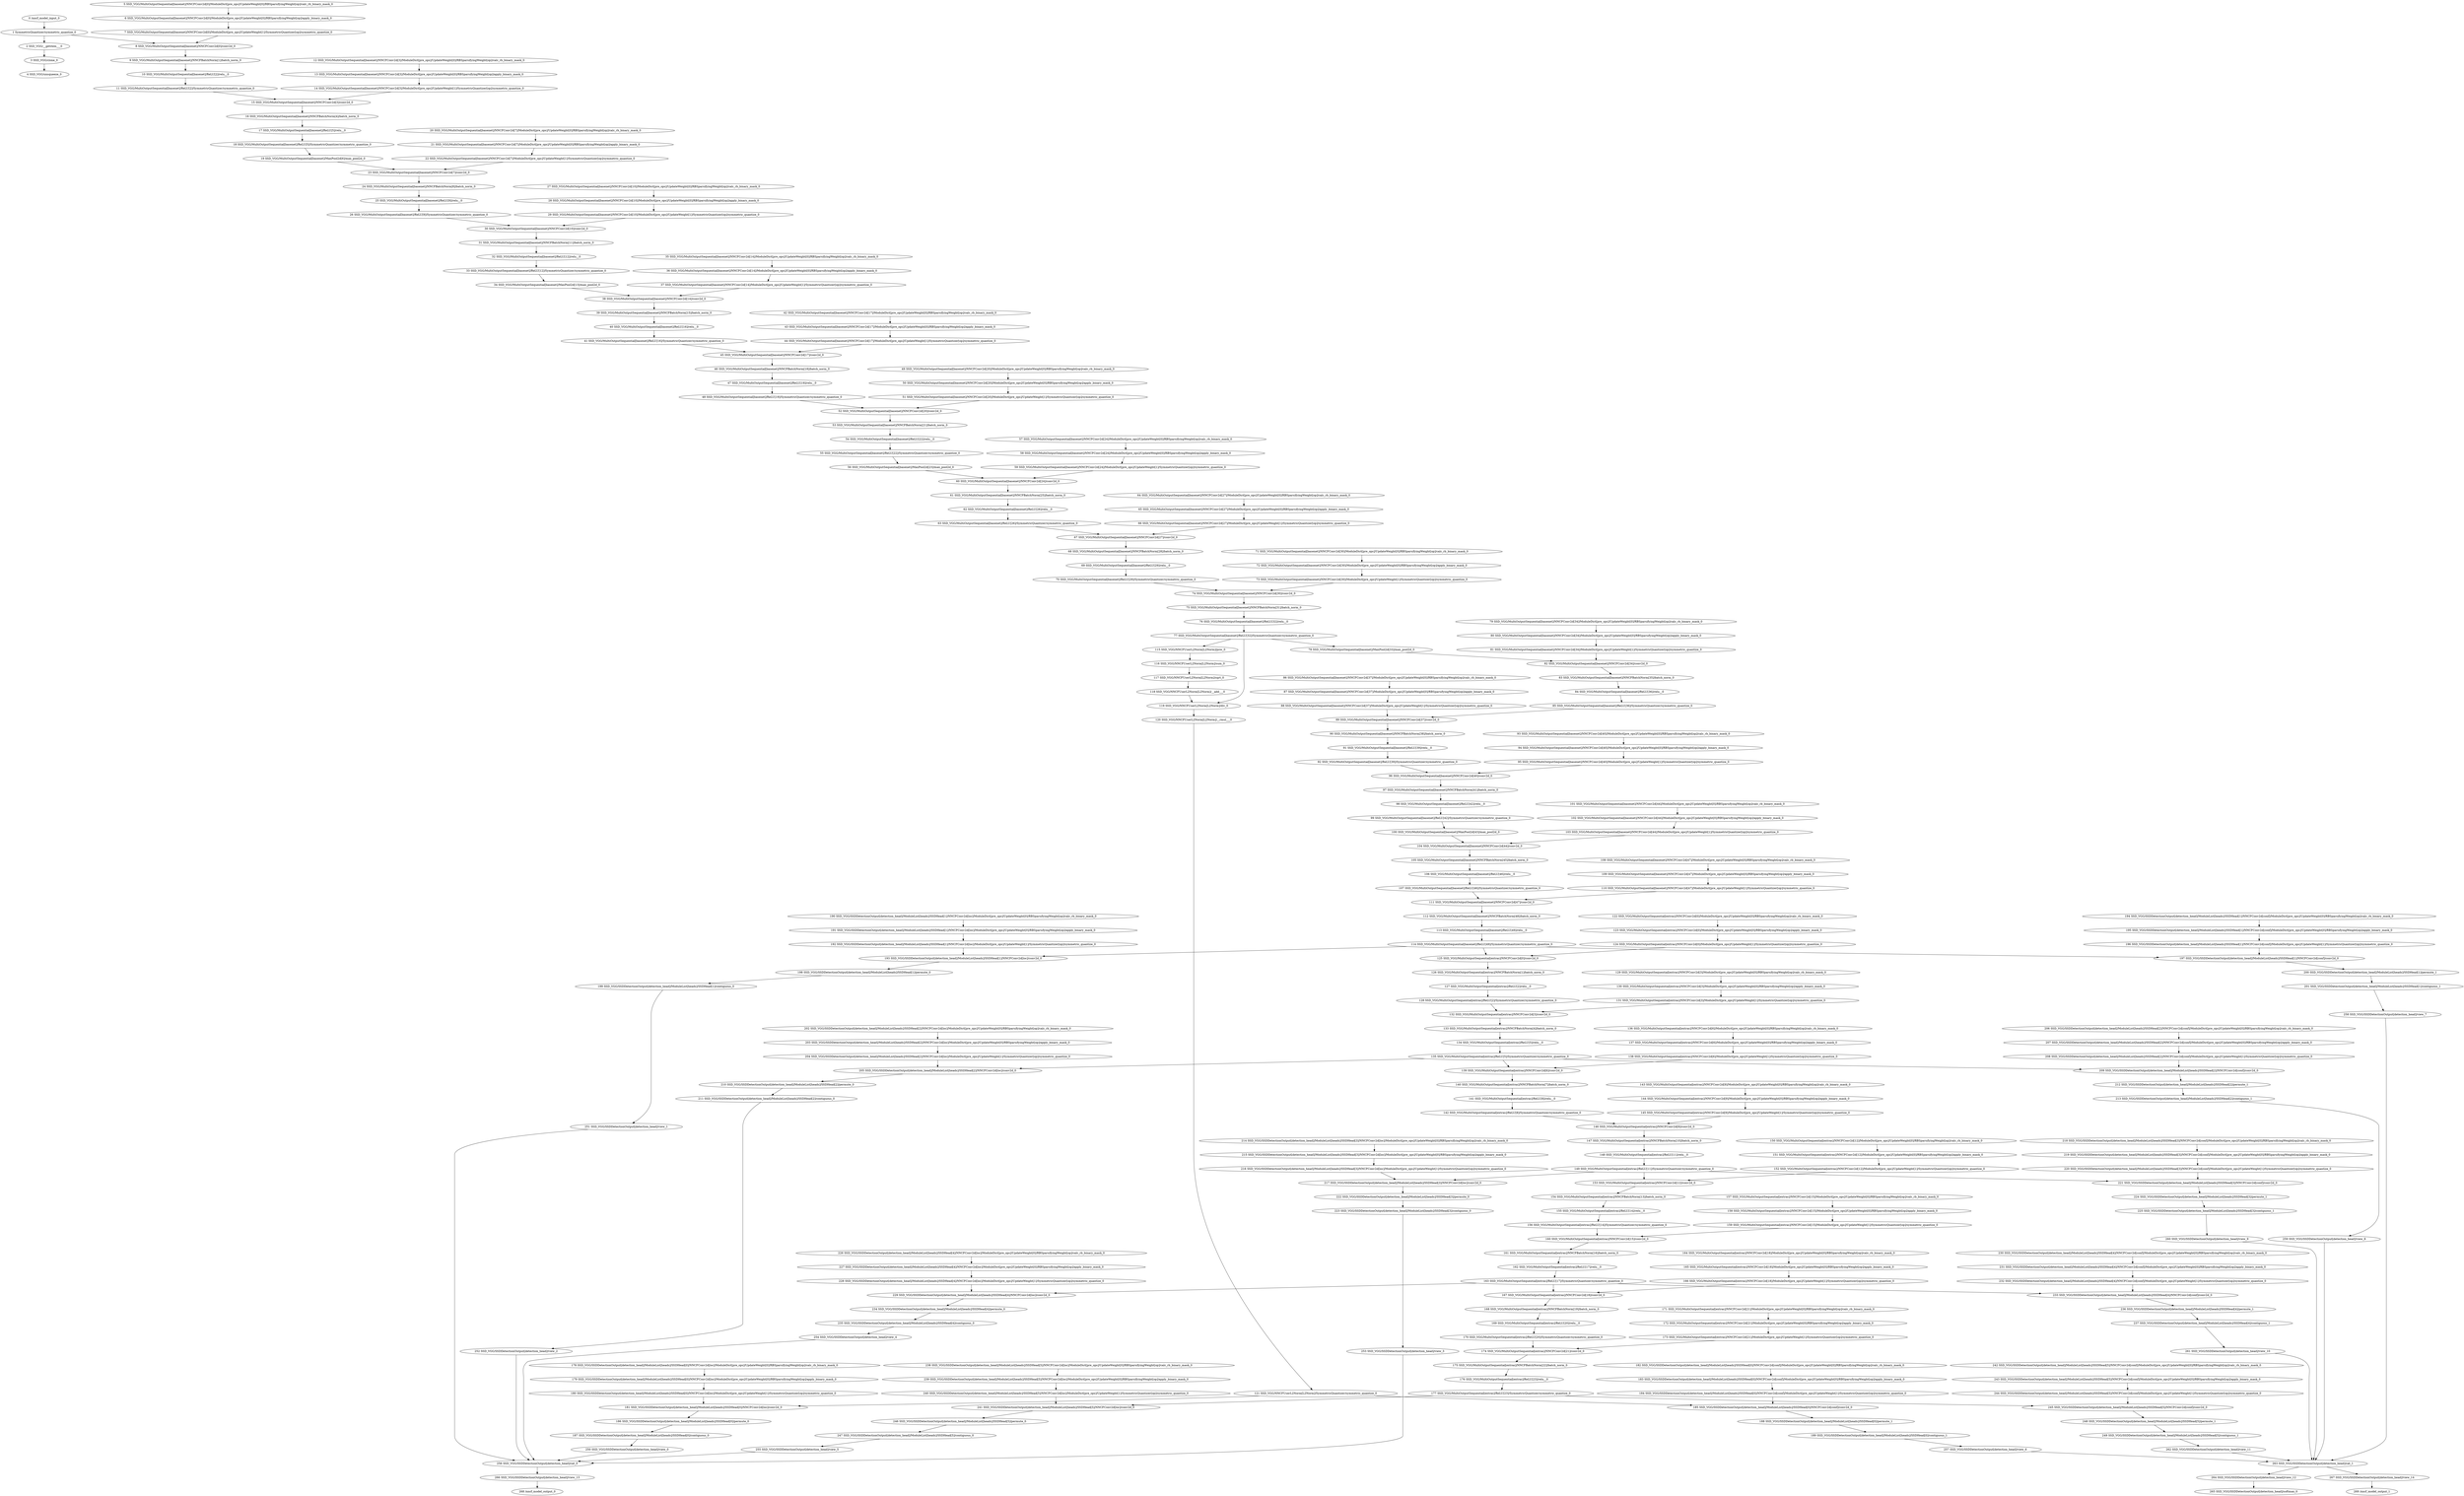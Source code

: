 strict digraph  {
"0 /nncf_model_input_0" [id=0, type=nncf_model_input];
"1 SymmetricQuantizer/symmetric_quantize_0" [id=1, type=symmetric_quantize];
"2 SSD_VGG/__getitem___0" [id=2, type=__getitem__];
"3 SSD_VGG/clone_0" [id=3, type=clone];
"4 SSD_VGG/unsqueeze_0" [id=4, type=unsqueeze];
"5 SSD_VGG/MultiOutputSequential[basenet]/NNCFConv2d[0]/ModuleDict[pre_ops]/UpdateWeight[0]/RBSparsifyingWeight[op]/calc_rb_binary_mask_0" [id=5, type=calc_rb_binary_mask];
"6 SSD_VGG/MultiOutputSequential[basenet]/NNCFConv2d[0]/ModuleDict[pre_ops]/UpdateWeight[0]/RBSparsifyingWeight[op]/apply_binary_mask_0" [id=6, type=apply_binary_mask];
"7 SSD_VGG/MultiOutputSequential[basenet]/NNCFConv2d[0]/ModuleDict[pre_ops]/UpdateWeight[1]/SymmetricQuantizer[op]/symmetric_quantize_0" [id=7, type=symmetric_quantize];
"8 SSD_VGG/MultiOutputSequential[basenet]/NNCFConv2d[0]/conv2d_0" [id=8, type=conv2d];
"9 SSD_VGG/MultiOutputSequential[basenet]/NNCFBatchNorm[1]/batch_norm_0" [id=9, type=batch_norm];
"10 SSD_VGG/MultiOutputSequential[basenet]/ReLU[2]/relu__0" [id=10, type=relu_];
"11 SSD_VGG/MultiOutputSequential[basenet]/ReLU[2]/SymmetricQuantizer/symmetric_quantize_0" [id=11, type=symmetric_quantize];
"12 SSD_VGG/MultiOutputSequential[basenet]/NNCFConv2d[3]/ModuleDict[pre_ops]/UpdateWeight[0]/RBSparsifyingWeight[op]/calc_rb_binary_mask_0" [id=12, type=calc_rb_binary_mask];
"13 SSD_VGG/MultiOutputSequential[basenet]/NNCFConv2d[3]/ModuleDict[pre_ops]/UpdateWeight[0]/RBSparsifyingWeight[op]/apply_binary_mask_0" [id=13, type=apply_binary_mask];
"14 SSD_VGG/MultiOutputSequential[basenet]/NNCFConv2d[3]/ModuleDict[pre_ops]/UpdateWeight[1]/SymmetricQuantizer[op]/symmetric_quantize_0" [id=14, type=symmetric_quantize];
"15 SSD_VGG/MultiOutputSequential[basenet]/NNCFConv2d[3]/conv2d_0" [id=15, type=conv2d];
"16 SSD_VGG/MultiOutputSequential[basenet]/NNCFBatchNorm[4]/batch_norm_0" [id=16, type=batch_norm];
"17 SSD_VGG/MultiOutputSequential[basenet]/ReLU[5]/relu__0" [id=17, type=relu_];
"18 SSD_VGG/MultiOutputSequential[basenet]/ReLU[5]/SymmetricQuantizer/symmetric_quantize_0" [id=18, type=symmetric_quantize];
"19 SSD_VGG/MultiOutputSequential[basenet]/MaxPool2d[6]/max_pool2d_0" [id=19, type=max_pool2d];
"20 SSD_VGG/MultiOutputSequential[basenet]/NNCFConv2d[7]/ModuleDict[pre_ops]/UpdateWeight[0]/RBSparsifyingWeight[op]/calc_rb_binary_mask_0" [id=20, type=calc_rb_binary_mask];
"21 SSD_VGG/MultiOutputSequential[basenet]/NNCFConv2d[7]/ModuleDict[pre_ops]/UpdateWeight[0]/RBSparsifyingWeight[op]/apply_binary_mask_0" [id=21, type=apply_binary_mask];
"22 SSD_VGG/MultiOutputSequential[basenet]/NNCFConv2d[7]/ModuleDict[pre_ops]/UpdateWeight[1]/SymmetricQuantizer[op]/symmetric_quantize_0" [id=22, type=symmetric_quantize];
"23 SSD_VGG/MultiOutputSequential[basenet]/NNCFConv2d[7]/conv2d_0" [id=23, type=conv2d];
"24 SSD_VGG/MultiOutputSequential[basenet]/NNCFBatchNorm[8]/batch_norm_0" [id=24, type=batch_norm];
"25 SSD_VGG/MultiOutputSequential[basenet]/ReLU[9]/relu__0" [id=25, type=relu_];
"26 SSD_VGG/MultiOutputSequential[basenet]/ReLU[9]/SymmetricQuantizer/symmetric_quantize_0" [id=26, type=symmetric_quantize];
"27 SSD_VGG/MultiOutputSequential[basenet]/NNCFConv2d[10]/ModuleDict[pre_ops]/UpdateWeight[0]/RBSparsifyingWeight[op]/calc_rb_binary_mask_0" [id=27, type=calc_rb_binary_mask];
"28 SSD_VGG/MultiOutputSequential[basenet]/NNCFConv2d[10]/ModuleDict[pre_ops]/UpdateWeight[0]/RBSparsifyingWeight[op]/apply_binary_mask_0" [id=28, type=apply_binary_mask];
"29 SSD_VGG/MultiOutputSequential[basenet]/NNCFConv2d[10]/ModuleDict[pre_ops]/UpdateWeight[1]/SymmetricQuantizer[op]/symmetric_quantize_0" [id=29, type=symmetric_quantize];
"30 SSD_VGG/MultiOutputSequential[basenet]/NNCFConv2d[10]/conv2d_0" [id=30, type=conv2d];
"31 SSD_VGG/MultiOutputSequential[basenet]/NNCFBatchNorm[11]/batch_norm_0" [id=31, type=batch_norm];
"32 SSD_VGG/MultiOutputSequential[basenet]/ReLU[12]/relu__0" [id=32, type=relu_];
"33 SSD_VGG/MultiOutputSequential[basenet]/ReLU[12]/SymmetricQuantizer/symmetric_quantize_0" [id=33, type=symmetric_quantize];
"34 SSD_VGG/MultiOutputSequential[basenet]/MaxPool2d[13]/max_pool2d_0" [id=34, type=max_pool2d];
"35 SSD_VGG/MultiOutputSequential[basenet]/NNCFConv2d[14]/ModuleDict[pre_ops]/UpdateWeight[0]/RBSparsifyingWeight[op]/calc_rb_binary_mask_0" [id=35, type=calc_rb_binary_mask];
"36 SSD_VGG/MultiOutputSequential[basenet]/NNCFConv2d[14]/ModuleDict[pre_ops]/UpdateWeight[0]/RBSparsifyingWeight[op]/apply_binary_mask_0" [id=36, type=apply_binary_mask];
"37 SSD_VGG/MultiOutputSequential[basenet]/NNCFConv2d[14]/ModuleDict[pre_ops]/UpdateWeight[1]/SymmetricQuantizer[op]/symmetric_quantize_0" [id=37, type=symmetric_quantize];
"38 SSD_VGG/MultiOutputSequential[basenet]/NNCFConv2d[14]/conv2d_0" [id=38, type=conv2d];
"39 SSD_VGG/MultiOutputSequential[basenet]/NNCFBatchNorm[15]/batch_norm_0" [id=39, type=batch_norm];
"40 SSD_VGG/MultiOutputSequential[basenet]/ReLU[16]/relu__0" [id=40, type=relu_];
"41 SSD_VGG/MultiOutputSequential[basenet]/ReLU[16]/SymmetricQuantizer/symmetric_quantize_0" [id=41, type=symmetric_quantize];
"42 SSD_VGG/MultiOutputSequential[basenet]/NNCFConv2d[17]/ModuleDict[pre_ops]/UpdateWeight[0]/RBSparsifyingWeight[op]/calc_rb_binary_mask_0" [id=42, type=calc_rb_binary_mask];
"43 SSD_VGG/MultiOutputSequential[basenet]/NNCFConv2d[17]/ModuleDict[pre_ops]/UpdateWeight[0]/RBSparsifyingWeight[op]/apply_binary_mask_0" [id=43, type=apply_binary_mask];
"44 SSD_VGG/MultiOutputSequential[basenet]/NNCFConv2d[17]/ModuleDict[pre_ops]/UpdateWeight[1]/SymmetricQuantizer[op]/symmetric_quantize_0" [id=44, type=symmetric_quantize];
"45 SSD_VGG/MultiOutputSequential[basenet]/NNCFConv2d[17]/conv2d_0" [id=45, type=conv2d];
"46 SSD_VGG/MultiOutputSequential[basenet]/NNCFBatchNorm[18]/batch_norm_0" [id=46, type=batch_norm];
"47 SSD_VGG/MultiOutputSequential[basenet]/ReLU[19]/relu__0" [id=47, type=relu_];
"48 SSD_VGG/MultiOutputSequential[basenet]/ReLU[19]/SymmetricQuantizer/symmetric_quantize_0" [id=48, type=symmetric_quantize];
"49 SSD_VGG/MultiOutputSequential[basenet]/NNCFConv2d[20]/ModuleDict[pre_ops]/UpdateWeight[0]/RBSparsifyingWeight[op]/calc_rb_binary_mask_0" [id=49, type=calc_rb_binary_mask];
"50 SSD_VGG/MultiOutputSequential[basenet]/NNCFConv2d[20]/ModuleDict[pre_ops]/UpdateWeight[0]/RBSparsifyingWeight[op]/apply_binary_mask_0" [id=50, type=apply_binary_mask];
"51 SSD_VGG/MultiOutputSequential[basenet]/NNCFConv2d[20]/ModuleDict[pre_ops]/UpdateWeight[1]/SymmetricQuantizer[op]/symmetric_quantize_0" [id=51, type=symmetric_quantize];
"52 SSD_VGG/MultiOutputSequential[basenet]/NNCFConv2d[20]/conv2d_0" [id=52, type=conv2d];
"53 SSD_VGG/MultiOutputSequential[basenet]/NNCFBatchNorm[21]/batch_norm_0" [id=53, type=batch_norm];
"54 SSD_VGG/MultiOutputSequential[basenet]/ReLU[22]/relu__0" [id=54, type=relu_];
"55 SSD_VGG/MultiOutputSequential[basenet]/ReLU[22]/SymmetricQuantizer/symmetric_quantize_0" [id=55, type=symmetric_quantize];
"56 SSD_VGG/MultiOutputSequential[basenet]/MaxPool2d[23]/max_pool2d_0" [id=56, type=max_pool2d];
"57 SSD_VGG/MultiOutputSequential[basenet]/NNCFConv2d[24]/ModuleDict[pre_ops]/UpdateWeight[0]/RBSparsifyingWeight[op]/calc_rb_binary_mask_0" [id=57, type=calc_rb_binary_mask];
"58 SSD_VGG/MultiOutputSequential[basenet]/NNCFConv2d[24]/ModuleDict[pre_ops]/UpdateWeight[0]/RBSparsifyingWeight[op]/apply_binary_mask_0" [id=58, type=apply_binary_mask];
"59 SSD_VGG/MultiOutputSequential[basenet]/NNCFConv2d[24]/ModuleDict[pre_ops]/UpdateWeight[1]/SymmetricQuantizer[op]/symmetric_quantize_0" [id=59, type=symmetric_quantize];
"60 SSD_VGG/MultiOutputSequential[basenet]/NNCFConv2d[24]/conv2d_0" [id=60, type=conv2d];
"61 SSD_VGG/MultiOutputSequential[basenet]/NNCFBatchNorm[25]/batch_norm_0" [id=61, type=batch_norm];
"62 SSD_VGG/MultiOutputSequential[basenet]/ReLU[26]/relu__0" [id=62, type=relu_];
"63 SSD_VGG/MultiOutputSequential[basenet]/ReLU[26]/SymmetricQuantizer/symmetric_quantize_0" [id=63, type=symmetric_quantize];
"64 SSD_VGG/MultiOutputSequential[basenet]/NNCFConv2d[27]/ModuleDict[pre_ops]/UpdateWeight[0]/RBSparsifyingWeight[op]/calc_rb_binary_mask_0" [id=64, type=calc_rb_binary_mask];
"65 SSD_VGG/MultiOutputSequential[basenet]/NNCFConv2d[27]/ModuleDict[pre_ops]/UpdateWeight[0]/RBSparsifyingWeight[op]/apply_binary_mask_0" [id=65, type=apply_binary_mask];
"66 SSD_VGG/MultiOutputSequential[basenet]/NNCFConv2d[27]/ModuleDict[pre_ops]/UpdateWeight[1]/SymmetricQuantizer[op]/symmetric_quantize_0" [id=66, type=symmetric_quantize];
"67 SSD_VGG/MultiOutputSequential[basenet]/NNCFConv2d[27]/conv2d_0" [id=67, type=conv2d];
"68 SSD_VGG/MultiOutputSequential[basenet]/NNCFBatchNorm[28]/batch_norm_0" [id=68, type=batch_norm];
"69 SSD_VGG/MultiOutputSequential[basenet]/ReLU[29]/relu__0" [id=69, type=relu_];
"70 SSD_VGG/MultiOutputSequential[basenet]/ReLU[29]/SymmetricQuantizer/symmetric_quantize_0" [id=70, type=symmetric_quantize];
"71 SSD_VGG/MultiOutputSequential[basenet]/NNCFConv2d[30]/ModuleDict[pre_ops]/UpdateWeight[0]/RBSparsifyingWeight[op]/calc_rb_binary_mask_0" [id=71, type=calc_rb_binary_mask];
"72 SSD_VGG/MultiOutputSequential[basenet]/NNCFConv2d[30]/ModuleDict[pre_ops]/UpdateWeight[0]/RBSparsifyingWeight[op]/apply_binary_mask_0" [id=72, type=apply_binary_mask];
"73 SSD_VGG/MultiOutputSequential[basenet]/NNCFConv2d[30]/ModuleDict[pre_ops]/UpdateWeight[1]/SymmetricQuantizer[op]/symmetric_quantize_0" [id=73, type=symmetric_quantize];
"74 SSD_VGG/MultiOutputSequential[basenet]/NNCFConv2d[30]/conv2d_0" [id=74, type=conv2d];
"75 SSD_VGG/MultiOutputSequential[basenet]/NNCFBatchNorm[31]/batch_norm_0" [id=75, type=batch_norm];
"76 SSD_VGG/MultiOutputSequential[basenet]/ReLU[32]/relu__0" [id=76, type=relu_];
"77 SSD_VGG/MultiOutputSequential[basenet]/ReLU[32]/SymmetricQuantizer/symmetric_quantize_0" [id=77, type=symmetric_quantize];
"78 SSD_VGG/MultiOutputSequential[basenet]/MaxPool2d[33]/max_pool2d_0" [id=78, type=max_pool2d];
"79 SSD_VGG/MultiOutputSequential[basenet]/NNCFConv2d[34]/ModuleDict[pre_ops]/UpdateWeight[0]/RBSparsifyingWeight[op]/calc_rb_binary_mask_0" [id=79, type=calc_rb_binary_mask];
"80 SSD_VGG/MultiOutputSequential[basenet]/NNCFConv2d[34]/ModuleDict[pre_ops]/UpdateWeight[0]/RBSparsifyingWeight[op]/apply_binary_mask_0" [id=80, type=apply_binary_mask];
"81 SSD_VGG/MultiOutputSequential[basenet]/NNCFConv2d[34]/ModuleDict[pre_ops]/UpdateWeight[1]/SymmetricQuantizer[op]/symmetric_quantize_0" [id=81, type=symmetric_quantize];
"82 SSD_VGG/MultiOutputSequential[basenet]/NNCFConv2d[34]/conv2d_0" [id=82, type=conv2d];
"83 SSD_VGG/MultiOutputSequential[basenet]/NNCFBatchNorm[35]/batch_norm_0" [id=83, type=batch_norm];
"84 SSD_VGG/MultiOutputSequential[basenet]/ReLU[36]/relu__0" [id=84, type=relu_];
"85 SSD_VGG/MultiOutputSequential[basenet]/ReLU[36]/SymmetricQuantizer/symmetric_quantize_0" [id=85, type=symmetric_quantize];
"86 SSD_VGG/MultiOutputSequential[basenet]/NNCFConv2d[37]/ModuleDict[pre_ops]/UpdateWeight[0]/RBSparsifyingWeight[op]/calc_rb_binary_mask_0" [id=86, type=calc_rb_binary_mask];
"87 SSD_VGG/MultiOutputSequential[basenet]/NNCFConv2d[37]/ModuleDict[pre_ops]/UpdateWeight[0]/RBSparsifyingWeight[op]/apply_binary_mask_0" [id=87, type=apply_binary_mask];
"88 SSD_VGG/MultiOutputSequential[basenet]/NNCFConv2d[37]/ModuleDict[pre_ops]/UpdateWeight[1]/SymmetricQuantizer[op]/symmetric_quantize_0" [id=88, type=symmetric_quantize];
"89 SSD_VGG/MultiOutputSequential[basenet]/NNCFConv2d[37]/conv2d_0" [id=89, type=conv2d];
"90 SSD_VGG/MultiOutputSequential[basenet]/NNCFBatchNorm[38]/batch_norm_0" [id=90, type=batch_norm];
"91 SSD_VGG/MultiOutputSequential[basenet]/ReLU[39]/relu__0" [id=91, type=relu_];
"92 SSD_VGG/MultiOutputSequential[basenet]/ReLU[39]/SymmetricQuantizer/symmetric_quantize_0" [id=92, type=symmetric_quantize];
"93 SSD_VGG/MultiOutputSequential[basenet]/NNCFConv2d[40]/ModuleDict[pre_ops]/UpdateWeight[0]/RBSparsifyingWeight[op]/calc_rb_binary_mask_0" [id=93, type=calc_rb_binary_mask];
"94 SSD_VGG/MultiOutputSequential[basenet]/NNCFConv2d[40]/ModuleDict[pre_ops]/UpdateWeight[0]/RBSparsifyingWeight[op]/apply_binary_mask_0" [id=94, type=apply_binary_mask];
"95 SSD_VGG/MultiOutputSequential[basenet]/NNCFConv2d[40]/ModuleDict[pre_ops]/UpdateWeight[1]/SymmetricQuantizer[op]/symmetric_quantize_0" [id=95, type=symmetric_quantize];
"96 SSD_VGG/MultiOutputSequential[basenet]/NNCFConv2d[40]/conv2d_0" [id=96, type=conv2d];
"97 SSD_VGG/MultiOutputSequential[basenet]/NNCFBatchNorm[41]/batch_norm_0" [id=97, type=batch_norm];
"98 SSD_VGG/MultiOutputSequential[basenet]/ReLU[42]/relu__0" [id=98, type=relu_];
"99 SSD_VGG/MultiOutputSequential[basenet]/ReLU[42]/SymmetricQuantizer/symmetric_quantize_0" [id=99, type=symmetric_quantize];
"100 SSD_VGG/MultiOutputSequential[basenet]/MaxPool2d[43]/max_pool2d_0" [id=100, type=max_pool2d];
"101 SSD_VGG/MultiOutputSequential[basenet]/NNCFConv2d[44]/ModuleDict[pre_ops]/UpdateWeight[0]/RBSparsifyingWeight[op]/calc_rb_binary_mask_0" [id=101, type=calc_rb_binary_mask];
"102 SSD_VGG/MultiOutputSequential[basenet]/NNCFConv2d[44]/ModuleDict[pre_ops]/UpdateWeight[0]/RBSparsifyingWeight[op]/apply_binary_mask_0" [id=102, type=apply_binary_mask];
"103 SSD_VGG/MultiOutputSequential[basenet]/NNCFConv2d[44]/ModuleDict[pre_ops]/UpdateWeight[1]/SymmetricQuantizer[op]/symmetric_quantize_0" [id=103, type=symmetric_quantize];
"104 SSD_VGG/MultiOutputSequential[basenet]/NNCFConv2d[44]/conv2d_0" [id=104, type=conv2d];
"105 SSD_VGG/MultiOutputSequential[basenet]/NNCFBatchNorm[45]/batch_norm_0" [id=105, type=batch_norm];
"106 SSD_VGG/MultiOutputSequential[basenet]/ReLU[46]/relu__0" [id=106, type=relu_];
"107 SSD_VGG/MultiOutputSequential[basenet]/ReLU[46]/SymmetricQuantizer/symmetric_quantize_0" [id=107, type=symmetric_quantize];
"108 SSD_VGG/MultiOutputSequential[basenet]/NNCFConv2d[47]/ModuleDict[pre_ops]/UpdateWeight[0]/RBSparsifyingWeight[op]/calc_rb_binary_mask_0" [id=108, type=calc_rb_binary_mask];
"109 SSD_VGG/MultiOutputSequential[basenet]/NNCFConv2d[47]/ModuleDict[pre_ops]/UpdateWeight[0]/RBSparsifyingWeight[op]/apply_binary_mask_0" [id=109, type=apply_binary_mask];
"110 SSD_VGG/MultiOutputSequential[basenet]/NNCFConv2d[47]/ModuleDict[pre_ops]/UpdateWeight[1]/SymmetricQuantizer[op]/symmetric_quantize_0" [id=110, type=symmetric_quantize];
"111 SSD_VGG/MultiOutputSequential[basenet]/NNCFConv2d[47]/conv2d_0" [id=111, type=conv2d];
"112 SSD_VGG/MultiOutputSequential[basenet]/NNCFBatchNorm[48]/batch_norm_0" [id=112, type=batch_norm];
"113 SSD_VGG/MultiOutputSequential[basenet]/ReLU[49]/relu__0" [id=113, type=relu_];
"114 SSD_VGG/MultiOutputSequential[basenet]/ReLU[49]/SymmetricQuantizer/symmetric_quantize_0" [id=114, type=symmetric_quantize];
"115 SSD_VGG/NNCFUserL2Norm[L2Norm]/pow_0" [id=115, type=pow];
"116 SSD_VGG/NNCFUserL2Norm[L2Norm]/sum_0" [id=116, type=sum];
"117 SSD_VGG/NNCFUserL2Norm[L2Norm]/sqrt_0" [id=117, type=sqrt];
"118 SSD_VGG/NNCFUserL2Norm[L2Norm]/__add___0" [id=118, type=__add__];
"119 SSD_VGG/NNCFUserL2Norm[L2Norm]/div_0" [id=119, type=div];
"120 SSD_VGG/NNCFUserL2Norm[L2Norm]/__rmul___0" [id=120, type=__rmul__];
"121 SSD_VGG/NNCFUserL2Norm[L2Norm]/SymmetricQuantizer/symmetric_quantize_0" [id=121, type=symmetric_quantize];
"122 SSD_VGG/MultiOutputSequential[extras]/NNCFConv2d[0]/ModuleDict[pre_ops]/UpdateWeight[0]/RBSparsifyingWeight[op]/calc_rb_binary_mask_0" [id=122, type=calc_rb_binary_mask];
"123 SSD_VGG/MultiOutputSequential[extras]/NNCFConv2d[0]/ModuleDict[pre_ops]/UpdateWeight[0]/RBSparsifyingWeight[op]/apply_binary_mask_0" [id=123, type=apply_binary_mask];
"124 SSD_VGG/MultiOutputSequential[extras]/NNCFConv2d[0]/ModuleDict[pre_ops]/UpdateWeight[1]/SymmetricQuantizer[op]/symmetric_quantize_0" [id=124, type=symmetric_quantize];
"125 SSD_VGG/MultiOutputSequential[extras]/NNCFConv2d[0]/conv2d_0" [id=125, type=conv2d];
"126 SSD_VGG/MultiOutputSequential[extras]/NNCFBatchNorm[1]/batch_norm_0" [id=126, type=batch_norm];
"127 SSD_VGG/MultiOutputSequential[extras]/ReLU[2]/relu__0" [id=127, type=relu_];
"128 SSD_VGG/MultiOutputSequential[extras]/ReLU[2]/SymmetricQuantizer/symmetric_quantize_0" [id=128, type=symmetric_quantize];
"129 SSD_VGG/MultiOutputSequential[extras]/NNCFConv2d[3]/ModuleDict[pre_ops]/UpdateWeight[0]/RBSparsifyingWeight[op]/calc_rb_binary_mask_0" [id=129, type=calc_rb_binary_mask];
"130 SSD_VGG/MultiOutputSequential[extras]/NNCFConv2d[3]/ModuleDict[pre_ops]/UpdateWeight[0]/RBSparsifyingWeight[op]/apply_binary_mask_0" [id=130, type=apply_binary_mask];
"131 SSD_VGG/MultiOutputSequential[extras]/NNCFConv2d[3]/ModuleDict[pre_ops]/UpdateWeight[1]/SymmetricQuantizer[op]/symmetric_quantize_0" [id=131, type=symmetric_quantize];
"132 SSD_VGG/MultiOutputSequential[extras]/NNCFConv2d[3]/conv2d_0" [id=132, type=conv2d];
"133 SSD_VGG/MultiOutputSequential[extras]/NNCFBatchNorm[4]/batch_norm_0" [id=133, type=batch_norm];
"134 SSD_VGG/MultiOutputSequential[extras]/ReLU[5]/relu__0" [id=134, type=relu_];
"135 SSD_VGG/MultiOutputSequential[extras]/ReLU[5]/SymmetricQuantizer/symmetric_quantize_0" [id=135, type=symmetric_quantize];
"136 SSD_VGG/MultiOutputSequential[extras]/NNCFConv2d[6]/ModuleDict[pre_ops]/UpdateWeight[0]/RBSparsifyingWeight[op]/calc_rb_binary_mask_0" [id=136, type=calc_rb_binary_mask];
"137 SSD_VGG/MultiOutputSequential[extras]/NNCFConv2d[6]/ModuleDict[pre_ops]/UpdateWeight[0]/RBSparsifyingWeight[op]/apply_binary_mask_0" [id=137, type=apply_binary_mask];
"138 SSD_VGG/MultiOutputSequential[extras]/NNCFConv2d[6]/ModuleDict[pre_ops]/UpdateWeight[1]/SymmetricQuantizer[op]/symmetric_quantize_0" [id=138, type=symmetric_quantize];
"139 SSD_VGG/MultiOutputSequential[extras]/NNCFConv2d[6]/conv2d_0" [id=139, type=conv2d];
"140 SSD_VGG/MultiOutputSequential[extras]/NNCFBatchNorm[7]/batch_norm_0" [id=140, type=batch_norm];
"141 SSD_VGG/MultiOutputSequential[extras]/ReLU[8]/relu__0" [id=141, type=relu_];
"142 SSD_VGG/MultiOutputSequential[extras]/ReLU[8]/SymmetricQuantizer/symmetric_quantize_0" [id=142, type=symmetric_quantize];
"143 SSD_VGG/MultiOutputSequential[extras]/NNCFConv2d[9]/ModuleDict[pre_ops]/UpdateWeight[0]/RBSparsifyingWeight[op]/calc_rb_binary_mask_0" [id=143, type=calc_rb_binary_mask];
"144 SSD_VGG/MultiOutputSequential[extras]/NNCFConv2d[9]/ModuleDict[pre_ops]/UpdateWeight[0]/RBSparsifyingWeight[op]/apply_binary_mask_0" [id=144, type=apply_binary_mask];
"145 SSD_VGG/MultiOutputSequential[extras]/NNCFConv2d[9]/ModuleDict[pre_ops]/UpdateWeight[1]/SymmetricQuantizer[op]/symmetric_quantize_0" [id=145, type=symmetric_quantize];
"146 SSD_VGG/MultiOutputSequential[extras]/NNCFConv2d[9]/conv2d_0" [id=146, type=conv2d];
"147 SSD_VGG/MultiOutputSequential[extras]/NNCFBatchNorm[10]/batch_norm_0" [id=147, type=batch_norm];
"148 SSD_VGG/MultiOutputSequential[extras]/ReLU[11]/relu__0" [id=148, type=relu_];
"149 SSD_VGG/MultiOutputSequential[extras]/ReLU[11]/SymmetricQuantizer/symmetric_quantize_0" [id=149, type=symmetric_quantize];
"150 SSD_VGG/MultiOutputSequential[extras]/NNCFConv2d[12]/ModuleDict[pre_ops]/UpdateWeight[0]/RBSparsifyingWeight[op]/calc_rb_binary_mask_0" [id=150, type=calc_rb_binary_mask];
"151 SSD_VGG/MultiOutputSequential[extras]/NNCFConv2d[12]/ModuleDict[pre_ops]/UpdateWeight[0]/RBSparsifyingWeight[op]/apply_binary_mask_0" [id=151, type=apply_binary_mask];
"152 SSD_VGG/MultiOutputSequential[extras]/NNCFConv2d[12]/ModuleDict[pre_ops]/UpdateWeight[1]/SymmetricQuantizer[op]/symmetric_quantize_0" [id=152, type=symmetric_quantize];
"153 SSD_VGG/MultiOutputSequential[extras]/NNCFConv2d[12]/conv2d_0" [id=153, type=conv2d];
"154 SSD_VGG/MultiOutputSequential[extras]/NNCFBatchNorm[13]/batch_norm_0" [id=154, type=batch_norm];
"155 SSD_VGG/MultiOutputSequential[extras]/ReLU[14]/relu__0" [id=155, type=relu_];
"156 SSD_VGG/MultiOutputSequential[extras]/ReLU[14]/SymmetricQuantizer/symmetric_quantize_0" [id=156, type=symmetric_quantize];
"157 SSD_VGG/MultiOutputSequential[extras]/NNCFConv2d[15]/ModuleDict[pre_ops]/UpdateWeight[0]/RBSparsifyingWeight[op]/calc_rb_binary_mask_0" [id=157, type=calc_rb_binary_mask];
"158 SSD_VGG/MultiOutputSequential[extras]/NNCFConv2d[15]/ModuleDict[pre_ops]/UpdateWeight[0]/RBSparsifyingWeight[op]/apply_binary_mask_0" [id=158, type=apply_binary_mask];
"159 SSD_VGG/MultiOutputSequential[extras]/NNCFConv2d[15]/ModuleDict[pre_ops]/UpdateWeight[1]/SymmetricQuantizer[op]/symmetric_quantize_0" [id=159, type=symmetric_quantize];
"160 SSD_VGG/MultiOutputSequential[extras]/NNCFConv2d[15]/conv2d_0" [id=160, type=conv2d];
"161 SSD_VGG/MultiOutputSequential[extras]/NNCFBatchNorm[16]/batch_norm_0" [id=161, type=batch_norm];
"162 SSD_VGG/MultiOutputSequential[extras]/ReLU[17]/relu__0" [id=162, type=relu_];
"163 SSD_VGG/MultiOutputSequential[extras]/ReLU[17]/SymmetricQuantizer/symmetric_quantize_0" [id=163, type=symmetric_quantize];
"164 SSD_VGG/MultiOutputSequential[extras]/NNCFConv2d[18]/ModuleDict[pre_ops]/UpdateWeight[0]/RBSparsifyingWeight[op]/calc_rb_binary_mask_0" [id=164, type=calc_rb_binary_mask];
"165 SSD_VGG/MultiOutputSequential[extras]/NNCFConv2d[18]/ModuleDict[pre_ops]/UpdateWeight[0]/RBSparsifyingWeight[op]/apply_binary_mask_0" [id=165, type=apply_binary_mask];
"166 SSD_VGG/MultiOutputSequential[extras]/NNCFConv2d[18]/ModuleDict[pre_ops]/UpdateWeight[1]/SymmetricQuantizer[op]/symmetric_quantize_0" [id=166, type=symmetric_quantize];
"167 SSD_VGG/MultiOutputSequential[extras]/NNCFConv2d[18]/conv2d_0" [id=167, type=conv2d];
"168 SSD_VGG/MultiOutputSequential[extras]/NNCFBatchNorm[19]/batch_norm_0" [id=168, type=batch_norm];
"169 SSD_VGG/MultiOutputSequential[extras]/ReLU[20]/relu__0" [id=169, type=relu_];
"170 SSD_VGG/MultiOutputSequential[extras]/ReLU[20]/SymmetricQuantizer/symmetric_quantize_0" [id=170, type=symmetric_quantize];
"171 SSD_VGG/MultiOutputSequential[extras]/NNCFConv2d[21]/ModuleDict[pre_ops]/UpdateWeight[0]/RBSparsifyingWeight[op]/calc_rb_binary_mask_0" [id=171, type=calc_rb_binary_mask];
"172 SSD_VGG/MultiOutputSequential[extras]/NNCFConv2d[21]/ModuleDict[pre_ops]/UpdateWeight[0]/RBSparsifyingWeight[op]/apply_binary_mask_0" [id=172, type=apply_binary_mask];
"173 SSD_VGG/MultiOutputSequential[extras]/NNCFConv2d[21]/ModuleDict[pre_ops]/UpdateWeight[1]/SymmetricQuantizer[op]/symmetric_quantize_0" [id=173, type=symmetric_quantize];
"174 SSD_VGG/MultiOutputSequential[extras]/NNCFConv2d[21]/conv2d_0" [id=174, type=conv2d];
"175 SSD_VGG/MultiOutputSequential[extras]/NNCFBatchNorm[22]/batch_norm_0" [id=175, type=batch_norm];
"176 SSD_VGG/MultiOutputSequential[extras]/ReLU[23]/relu__0" [id=176, type=relu_];
"177 SSD_VGG/MultiOutputSequential[extras]/ReLU[23]/SymmetricQuantizer/symmetric_quantize_0" [id=177, type=symmetric_quantize];
"178 SSD_VGG/SSDDetectionOutput[detection_head]/ModuleList[heads]/SSDHead[0]/NNCFConv2d[loc]/ModuleDict[pre_ops]/UpdateWeight[0]/RBSparsifyingWeight[op]/calc_rb_binary_mask_0" [id=178, type=calc_rb_binary_mask];
"179 SSD_VGG/SSDDetectionOutput[detection_head]/ModuleList[heads]/SSDHead[0]/NNCFConv2d[loc]/ModuleDict[pre_ops]/UpdateWeight[0]/RBSparsifyingWeight[op]/apply_binary_mask_0" [id=179, type=apply_binary_mask];
"180 SSD_VGG/SSDDetectionOutput[detection_head]/ModuleList[heads]/SSDHead[0]/NNCFConv2d[loc]/ModuleDict[pre_ops]/UpdateWeight[1]/SymmetricQuantizer[op]/symmetric_quantize_0" [id=180, type=symmetric_quantize];
"181 SSD_VGG/SSDDetectionOutput[detection_head]/ModuleList[heads]/SSDHead[0]/NNCFConv2d[loc]/conv2d_0" [id=181, type=conv2d];
"182 SSD_VGG/SSDDetectionOutput[detection_head]/ModuleList[heads]/SSDHead[0]/NNCFConv2d[conf]/ModuleDict[pre_ops]/UpdateWeight[0]/RBSparsifyingWeight[op]/calc_rb_binary_mask_0" [id=182, type=calc_rb_binary_mask];
"183 SSD_VGG/SSDDetectionOutput[detection_head]/ModuleList[heads]/SSDHead[0]/NNCFConv2d[conf]/ModuleDict[pre_ops]/UpdateWeight[0]/RBSparsifyingWeight[op]/apply_binary_mask_0" [id=183, type=apply_binary_mask];
"184 SSD_VGG/SSDDetectionOutput[detection_head]/ModuleList[heads]/SSDHead[0]/NNCFConv2d[conf]/ModuleDict[pre_ops]/UpdateWeight[1]/SymmetricQuantizer[op]/symmetric_quantize_0" [id=184, type=symmetric_quantize];
"185 SSD_VGG/SSDDetectionOutput[detection_head]/ModuleList[heads]/SSDHead[0]/NNCFConv2d[conf]/conv2d_0" [id=185, type=conv2d];
"186 SSD_VGG/SSDDetectionOutput[detection_head]/ModuleList[heads]/SSDHead[0]/permute_0" [id=186, type=permute];
"187 SSD_VGG/SSDDetectionOutput[detection_head]/ModuleList[heads]/SSDHead[0]/contiguous_0" [id=187, type=contiguous];
"188 SSD_VGG/SSDDetectionOutput[detection_head]/ModuleList[heads]/SSDHead[0]/permute_1" [id=188, type=permute];
"189 SSD_VGG/SSDDetectionOutput[detection_head]/ModuleList[heads]/SSDHead[0]/contiguous_1" [id=189, type=contiguous];
"190 SSD_VGG/SSDDetectionOutput[detection_head]/ModuleList[heads]/SSDHead[1]/NNCFConv2d[loc]/ModuleDict[pre_ops]/UpdateWeight[0]/RBSparsifyingWeight[op]/calc_rb_binary_mask_0" [id=190, type=calc_rb_binary_mask];
"191 SSD_VGG/SSDDetectionOutput[detection_head]/ModuleList[heads]/SSDHead[1]/NNCFConv2d[loc]/ModuleDict[pre_ops]/UpdateWeight[0]/RBSparsifyingWeight[op]/apply_binary_mask_0" [id=191, type=apply_binary_mask];
"192 SSD_VGG/SSDDetectionOutput[detection_head]/ModuleList[heads]/SSDHead[1]/NNCFConv2d[loc]/ModuleDict[pre_ops]/UpdateWeight[1]/SymmetricQuantizer[op]/symmetric_quantize_0" [id=192, type=symmetric_quantize];
"193 SSD_VGG/SSDDetectionOutput[detection_head]/ModuleList[heads]/SSDHead[1]/NNCFConv2d[loc]/conv2d_0" [id=193, type=conv2d];
"194 SSD_VGG/SSDDetectionOutput[detection_head]/ModuleList[heads]/SSDHead[1]/NNCFConv2d[conf]/ModuleDict[pre_ops]/UpdateWeight[0]/RBSparsifyingWeight[op]/calc_rb_binary_mask_0" [id=194, type=calc_rb_binary_mask];
"195 SSD_VGG/SSDDetectionOutput[detection_head]/ModuleList[heads]/SSDHead[1]/NNCFConv2d[conf]/ModuleDict[pre_ops]/UpdateWeight[0]/RBSparsifyingWeight[op]/apply_binary_mask_0" [id=195, type=apply_binary_mask];
"196 SSD_VGG/SSDDetectionOutput[detection_head]/ModuleList[heads]/SSDHead[1]/NNCFConv2d[conf]/ModuleDict[pre_ops]/UpdateWeight[1]/SymmetricQuantizer[op]/symmetric_quantize_0" [id=196, type=symmetric_quantize];
"197 SSD_VGG/SSDDetectionOutput[detection_head]/ModuleList[heads]/SSDHead[1]/NNCFConv2d[conf]/conv2d_0" [id=197, type=conv2d];
"198 SSD_VGG/SSDDetectionOutput[detection_head]/ModuleList[heads]/SSDHead[1]/permute_0" [id=198, type=permute];
"199 SSD_VGG/SSDDetectionOutput[detection_head]/ModuleList[heads]/SSDHead[1]/contiguous_0" [id=199, type=contiguous];
"200 SSD_VGG/SSDDetectionOutput[detection_head]/ModuleList[heads]/SSDHead[1]/permute_1" [id=200, type=permute];
"201 SSD_VGG/SSDDetectionOutput[detection_head]/ModuleList[heads]/SSDHead[1]/contiguous_1" [id=201, type=contiguous];
"202 SSD_VGG/SSDDetectionOutput[detection_head]/ModuleList[heads]/SSDHead[2]/NNCFConv2d[loc]/ModuleDict[pre_ops]/UpdateWeight[0]/RBSparsifyingWeight[op]/calc_rb_binary_mask_0" [id=202, type=calc_rb_binary_mask];
"203 SSD_VGG/SSDDetectionOutput[detection_head]/ModuleList[heads]/SSDHead[2]/NNCFConv2d[loc]/ModuleDict[pre_ops]/UpdateWeight[0]/RBSparsifyingWeight[op]/apply_binary_mask_0" [id=203, type=apply_binary_mask];
"204 SSD_VGG/SSDDetectionOutput[detection_head]/ModuleList[heads]/SSDHead[2]/NNCFConv2d[loc]/ModuleDict[pre_ops]/UpdateWeight[1]/SymmetricQuantizer[op]/symmetric_quantize_0" [id=204, type=symmetric_quantize];
"205 SSD_VGG/SSDDetectionOutput[detection_head]/ModuleList[heads]/SSDHead[2]/NNCFConv2d[loc]/conv2d_0" [id=205, type=conv2d];
"206 SSD_VGG/SSDDetectionOutput[detection_head]/ModuleList[heads]/SSDHead[2]/NNCFConv2d[conf]/ModuleDict[pre_ops]/UpdateWeight[0]/RBSparsifyingWeight[op]/calc_rb_binary_mask_0" [id=206, type=calc_rb_binary_mask];
"207 SSD_VGG/SSDDetectionOutput[detection_head]/ModuleList[heads]/SSDHead[2]/NNCFConv2d[conf]/ModuleDict[pre_ops]/UpdateWeight[0]/RBSparsifyingWeight[op]/apply_binary_mask_0" [id=207, type=apply_binary_mask];
"208 SSD_VGG/SSDDetectionOutput[detection_head]/ModuleList[heads]/SSDHead[2]/NNCFConv2d[conf]/ModuleDict[pre_ops]/UpdateWeight[1]/SymmetricQuantizer[op]/symmetric_quantize_0" [id=208, type=symmetric_quantize];
"209 SSD_VGG/SSDDetectionOutput[detection_head]/ModuleList[heads]/SSDHead[2]/NNCFConv2d[conf]/conv2d_0" [id=209, type=conv2d];
"210 SSD_VGG/SSDDetectionOutput[detection_head]/ModuleList[heads]/SSDHead[2]/permute_0" [id=210, type=permute];
"211 SSD_VGG/SSDDetectionOutput[detection_head]/ModuleList[heads]/SSDHead[2]/contiguous_0" [id=211, type=contiguous];
"212 SSD_VGG/SSDDetectionOutput[detection_head]/ModuleList[heads]/SSDHead[2]/permute_1" [id=212, type=permute];
"213 SSD_VGG/SSDDetectionOutput[detection_head]/ModuleList[heads]/SSDHead[2]/contiguous_1" [id=213, type=contiguous];
"214 SSD_VGG/SSDDetectionOutput[detection_head]/ModuleList[heads]/SSDHead[3]/NNCFConv2d[loc]/ModuleDict[pre_ops]/UpdateWeight[0]/RBSparsifyingWeight[op]/calc_rb_binary_mask_0" [id=214, type=calc_rb_binary_mask];
"215 SSD_VGG/SSDDetectionOutput[detection_head]/ModuleList[heads]/SSDHead[3]/NNCFConv2d[loc]/ModuleDict[pre_ops]/UpdateWeight[0]/RBSparsifyingWeight[op]/apply_binary_mask_0" [id=215, type=apply_binary_mask];
"216 SSD_VGG/SSDDetectionOutput[detection_head]/ModuleList[heads]/SSDHead[3]/NNCFConv2d[loc]/ModuleDict[pre_ops]/UpdateWeight[1]/SymmetricQuantizer[op]/symmetric_quantize_0" [id=216, type=symmetric_quantize];
"217 SSD_VGG/SSDDetectionOutput[detection_head]/ModuleList[heads]/SSDHead[3]/NNCFConv2d[loc]/conv2d_0" [id=217, type=conv2d];
"218 SSD_VGG/SSDDetectionOutput[detection_head]/ModuleList[heads]/SSDHead[3]/NNCFConv2d[conf]/ModuleDict[pre_ops]/UpdateWeight[0]/RBSparsifyingWeight[op]/calc_rb_binary_mask_0" [id=218, type=calc_rb_binary_mask];
"219 SSD_VGG/SSDDetectionOutput[detection_head]/ModuleList[heads]/SSDHead[3]/NNCFConv2d[conf]/ModuleDict[pre_ops]/UpdateWeight[0]/RBSparsifyingWeight[op]/apply_binary_mask_0" [id=219, type=apply_binary_mask];
"220 SSD_VGG/SSDDetectionOutput[detection_head]/ModuleList[heads]/SSDHead[3]/NNCFConv2d[conf]/ModuleDict[pre_ops]/UpdateWeight[1]/SymmetricQuantizer[op]/symmetric_quantize_0" [id=220, type=symmetric_quantize];
"221 SSD_VGG/SSDDetectionOutput[detection_head]/ModuleList[heads]/SSDHead[3]/NNCFConv2d[conf]/conv2d_0" [id=221, type=conv2d];
"222 SSD_VGG/SSDDetectionOutput[detection_head]/ModuleList[heads]/SSDHead[3]/permute_0" [id=222, type=permute];
"223 SSD_VGG/SSDDetectionOutput[detection_head]/ModuleList[heads]/SSDHead[3]/contiguous_0" [id=223, type=contiguous];
"224 SSD_VGG/SSDDetectionOutput[detection_head]/ModuleList[heads]/SSDHead[3]/permute_1" [id=224, type=permute];
"225 SSD_VGG/SSDDetectionOutput[detection_head]/ModuleList[heads]/SSDHead[3]/contiguous_1" [id=225, type=contiguous];
"226 SSD_VGG/SSDDetectionOutput[detection_head]/ModuleList[heads]/SSDHead[4]/NNCFConv2d[loc]/ModuleDict[pre_ops]/UpdateWeight[0]/RBSparsifyingWeight[op]/calc_rb_binary_mask_0" [id=226, type=calc_rb_binary_mask];
"227 SSD_VGG/SSDDetectionOutput[detection_head]/ModuleList[heads]/SSDHead[4]/NNCFConv2d[loc]/ModuleDict[pre_ops]/UpdateWeight[0]/RBSparsifyingWeight[op]/apply_binary_mask_0" [id=227, type=apply_binary_mask];
"228 SSD_VGG/SSDDetectionOutput[detection_head]/ModuleList[heads]/SSDHead[4]/NNCFConv2d[loc]/ModuleDict[pre_ops]/UpdateWeight[1]/SymmetricQuantizer[op]/symmetric_quantize_0" [id=228, type=symmetric_quantize];
"229 SSD_VGG/SSDDetectionOutput[detection_head]/ModuleList[heads]/SSDHead[4]/NNCFConv2d[loc]/conv2d_0" [id=229, type=conv2d];
"230 SSD_VGG/SSDDetectionOutput[detection_head]/ModuleList[heads]/SSDHead[4]/NNCFConv2d[conf]/ModuleDict[pre_ops]/UpdateWeight[0]/RBSparsifyingWeight[op]/calc_rb_binary_mask_0" [id=230, type=calc_rb_binary_mask];
"231 SSD_VGG/SSDDetectionOutput[detection_head]/ModuleList[heads]/SSDHead[4]/NNCFConv2d[conf]/ModuleDict[pre_ops]/UpdateWeight[0]/RBSparsifyingWeight[op]/apply_binary_mask_0" [id=231, type=apply_binary_mask];
"232 SSD_VGG/SSDDetectionOutput[detection_head]/ModuleList[heads]/SSDHead[4]/NNCFConv2d[conf]/ModuleDict[pre_ops]/UpdateWeight[1]/SymmetricQuantizer[op]/symmetric_quantize_0" [id=232, type=symmetric_quantize];
"233 SSD_VGG/SSDDetectionOutput[detection_head]/ModuleList[heads]/SSDHead[4]/NNCFConv2d[conf]/conv2d_0" [id=233, type=conv2d];
"234 SSD_VGG/SSDDetectionOutput[detection_head]/ModuleList[heads]/SSDHead[4]/permute_0" [id=234, type=permute];
"235 SSD_VGG/SSDDetectionOutput[detection_head]/ModuleList[heads]/SSDHead[4]/contiguous_0" [id=235, type=contiguous];
"236 SSD_VGG/SSDDetectionOutput[detection_head]/ModuleList[heads]/SSDHead[4]/permute_1" [id=236, type=permute];
"237 SSD_VGG/SSDDetectionOutput[detection_head]/ModuleList[heads]/SSDHead[4]/contiguous_1" [id=237, type=contiguous];
"238 SSD_VGG/SSDDetectionOutput[detection_head]/ModuleList[heads]/SSDHead[5]/NNCFConv2d[loc]/ModuleDict[pre_ops]/UpdateWeight[0]/RBSparsifyingWeight[op]/calc_rb_binary_mask_0" [id=238, type=calc_rb_binary_mask];
"239 SSD_VGG/SSDDetectionOutput[detection_head]/ModuleList[heads]/SSDHead[5]/NNCFConv2d[loc]/ModuleDict[pre_ops]/UpdateWeight[0]/RBSparsifyingWeight[op]/apply_binary_mask_0" [id=239, type=apply_binary_mask];
"240 SSD_VGG/SSDDetectionOutput[detection_head]/ModuleList[heads]/SSDHead[5]/NNCFConv2d[loc]/ModuleDict[pre_ops]/UpdateWeight[1]/SymmetricQuantizer[op]/symmetric_quantize_0" [id=240, type=symmetric_quantize];
"241 SSD_VGG/SSDDetectionOutput[detection_head]/ModuleList[heads]/SSDHead[5]/NNCFConv2d[loc]/conv2d_0" [id=241, type=conv2d];
"242 SSD_VGG/SSDDetectionOutput[detection_head]/ModuleList[heads]/SSDHead[5]/NNCFConv2d[conf]/ModuleDict[pre_ops]/UpdateWeight[0]/RBSparsifyingWeight[op]/calc_rb_binary_mask_0" [id=242, type=calc_rb_binary_mask];
"243 SSD_VGG/SSDDetectionOutput[detection_head]/ModuleList[heads]/SSDHead[5]/NNCFConv2d[conf]/ModuleDict[pre_ops]/UpdateWeight[0]/RBSparsifyingWeight[op]/apply_binary_mask_0" [id=243, type=apply_binary_mask];
"244 SSD_VGG/SSDDetectionOutput[detection_head]/ModuleList[heads]/SSDHead[5]/NNCFConv2d[conf]/ModuleDict[pre_ops]/UpdateWeight[1]/SymmetricQuantizer[op]/symmetric_quantize_0" [id=244, type=symmetric_quantize];
"245 SSD_VGG/SSDDetectionOutput[detection_head]/ModuleList[heads]/SSDHead[5]/NNCFConv2d[conf]/conv2d_0" [id=245, type=conv2d];
"246 SSD_VGG/SSDDetectionOutput[detection_head]/ModuleList[heads]/SSDHead[5]/permute_0" [id=246, type=permute];
"247 SSD_VGG/SSDDetectionOutput[detection_head]/ModuleList[heads]/SSDHead[5]/contiguous_0" [id=247, type=contiguous];
"248 SSD_VGG/SSDDetectionOutput[detection_head]/ModuleList[heads]/SSDHead[5]/permute_1" [id=248, type=permute];
"249 SSD_VGG/SSDDetectionOutput[detection_head]/ModuleList[heads]/SSDHead[5]/contiguous_1" [id=249, type=contiguous];
"250 SSD_VGG/SSDDetectionOutput[detection_head]/view_0" [id=250, type=view];
"251 SSD_VGG/SSDDetectionOutput[detection_head]/view_1" [id=251, type=view];
"252 SSD_VGG/SSDDetectionOutput[detection_head]/view_2" [id=252, type=view];
"253 SSD_VGG/SSDDetectionOutput[detection_head]/view_3" [id=253, type=view];
"254 SSD_VGG/SSDDetectionOutput[detection_head]/view_4" [id=254, type=view];
"255 SSD_VGG/SSDDetectionOutput[detection_head]/view_5" [id=255, type=view];
"256 SSD_VGG/SSDDetectionOutput[detection_head]/cat_0" [id=256, type=cat];
"257 SSD_VGG/SSDDetectionOutput[detection_head]/view_6" [id=257, type=view];
"258 SSD_VGG/SSDDetectionOutput[detection_head]/view_7" [id=258, type=view];
"259 SSD_VGG/SSDDetectionOutput[detection_head]/view_8" [id=259, type=view];
"260 SSD_VGG/SSDDetectionOutput[detection_head]/view_9" [id=260, type=view];
"261 SSD_VGG/SSDDetectionOutput[detection_head]/view_10" [id=261, type=view];
"262 SSD_VGG/SSDDetectionOutput[detection_head]/view_11" [id=262, type=view];
"263 SSD_VGG/SSDDetectionOutput[detection_head]/cat_1" [id=263, type=cat];
"264 SSD_VGG/SSDDetectionOutput[detection_head]/view_12" [id=264, type=view];
"265 SSD_VGG/SSDDetectionOutput[detection_head]/softmax_0" [id=265, type=softmax];
"266 SSD_VGG/SSDDetectionOutput[detection_head]/view_13" [id=266, type=view];
"267 SSD_VGG/SSDDetectionOutput[detection_head]/view_14" [id=267, type=view];
"268 /nncf_model_output_0" [id=268, type=nncf_model_output];
"269 /nncf_model_output_1" [id=269, type=nncf_model_output];
"0 /nncf_model_input_0" -> "1 SymmetricQuantizer/symmetric_quantize_0";
"1 SymmetricQuantizer/symmetric_quantize_0" -> "2 SSD_VGG/__getitem___0";
"1 SymmetricQuantizer/symmetric_quantize_0" -> "8 SSD_VGG/MultiOutputSequential[basenet]/NNCFConv2d[0]/conv2d_0";
"2 SSD_VGG/__getitem___0" -> "3 SSD_VGG/clone_0";
"3 SSD_VGG/clone_0" -> "4 SSD_VGG/unsqueeze_0";
"5 SSD_VGG/MultiOutputSequential[basenet]/NNCFConv2d[0]/ModuleDict[pre_ops]/UpdateWeight[0]/RBSparsifyingWeight[op]/calc_rb_binary_mask_0" -> "6 SSD_VGG/MultiOutputSequential[basenet]/NNCFConv2d[0]/ModuleDict[pre_ops]/UpdateWeight[0]/RBSparsifyingWeight[op]/apply_binary_mask_0";
"6 SSD_VGG/MultiOutputSequential[basenet]/NNCFConv2d[0]/ModuleDict[pre_ops]/UpdateWeight[0]/RBSparsifyingWeight[op]/apply_binary_mask_0" -> "7 SSD_VGG/MultiOutputSequential[basenet]/NNCFConv2d[0]/ModuleDict[pre_ops]/UpdateWeight[1]/SymmetricQuantizer[op]/symmetric_quantize_0";
"7 SSD_VGG/MultiOutputSequential[basenet]/NNCFConv2d[0]/ModuleDict[pre_ops]/UpdateWeight[1]/SymmetricQuantizer[op]/symmetric_quantize_0" -> "8 SSD_VGG/MultiOutputSequential[basenet]/NNCFConv2d[0]/conv2d_0";
"8 SSD_VGG/MultiOutputSequential[basenet]/NNCFConv2d[0]/conv2d_0" -> "9 SSD_VGG/MultiOutputSequential[basenet]/NNCFBatchNorm[1]/batch_norm_0";
"9 SSD_VGG/MultiOutputSequential[basenet]/NNCFBatchNorm[1]/batch_norm_0" -> "10 SSD_VGG/MultiOutputSequential[basenet]/ReLU[2]/relu__0";
"10 SSD_VGG/MultiOutputSequential[basenet]/ReLU[2]/relu__0" -> "11 SSD_VGG/MultiOutputSequential[basenet]/ReLU[2]/SymmetricQuantizer/symmetric_quantize_0";
"11 SSD_VGG/MultiOutputSequential[basenet]/ReLU[2]/SymmetricQuantizer/symmetric_quantize_0" -> "15 SSD_VGG/MultiOutputSequential[basenet]/NNCFConv2d[3]/conv2d_0";
"12 SSD_VGG/MultiOutputSequential[basenet]/NNCFConv2d[3]/ModuleDict[pre_ops]/UpdateWeight[0]/RBSparsifyingWeight[op]/calc_rb_binary_mask_0" -> "13 SSD_VGG/MultiOutputSequential[basenet]/NNCFConv2d[3]/ModuleDict[pre_ops]/UpdateWeight[0]/RBSparsifyingWeight[op]/apply_binary_mask_0";
"13 SSD_VGG/MultiOutputSequential[basenet]/NNCFConv2d[3]/ModuleDict[pre_ops]/UpdateWeight[0]/RBSparsifyingWeight[op]/apply_binary_mask_0" -> "14 SSD_VGG/MultiOutputSequential[basenet]/NNCFConv2d[3]/ModuleDict[pre_ops]/UpdateWeight[1]/SymmetricQuantizer[op]/symmetric_quantize_0";
"14 SSD_VGG/MultiOutputSequential[basenet]/NNCFConv2d[3]/ModuleDict[pre_ops]/UpdateWeight[1]/SymmetricQuantizer[op]/symmetric_quantize_0" -> "15 SSD_VGG/MultiOutputSequential[basenet]/NNCFConv2d[3]/conv2d_0";
"15 SSD_VGG/MultiOutputSequential[basenet]/NNCFConv2d[3]/conv2d_0" -> "16 SSD_VGG/MultiOutputSequential[basenet]/NNCFBatchNorm[4]/batch_norm_0";
"16 SSD_VGG/MultiOutputSequential[basenet]/NNCFBatchNorm[4]/batch_norm_0" -> "17 SSD_VGG/MultiOutputSequential[basenet]/ReLU[5]/relu__0";
"17 SSD_VGG/MultiOutputSequential[basenet]/ReLU[5]/relu__0" -> "18 SSD_VGG/MultiOutputSequential[basenet]/ReLU[5]/SymmetricQuantizer/symmetric_quantize_0";
"18 SSD_VGG/MultiOutputSequential[basenet]/ReLU[5]/SymmetricQuantizer/symmetric_quantize_0" -> "19 SSD_VGG/MultiOutputSequential[basenet]/MaxPool2d[6]/max_pool2d_0";
"19 SSD_VGG/MultiOutputSequential[basenet]/MaxPool2d[6]/max_pool2d_0" -> "23 SSD_VGG/MultiOutputSequential[basenet]/NNCFConv2d[7]/conv2d_0";
"20 SSD_VGG/MultiOutputSequential[basenet]/NNCFConv2d[7]/ModuleDict[pre_ops]/UpdateWeight[0]/RBSparsifyingWeight[op]/calc_rb_binary_mask_0" -> "21 SSD_VGG/MultiOutputSequential[basenet]/NNCFConv2d[7]/ModuleDict[pre_ops]/UpdateWeight[0]/RBSparsifyingWeight[op]/apply_binary_mask_0";
"21 SSD_VGG/MultiOutputSequential[basenet]/NNCFConv2d[7]/ModuleDict[pre_ops]/UpdateWeight[0]/RBSparsifyingWeight[op]/apply_binary_mask_0" -> "22 SSD_VGG/MultiOutputSequential[basenet]/NNCFConv2d[7]/ModuleDict[pre_ops]/UpdateWeight[1]/SymmetricQuantizer[op]/symmetric_quantize_0";
"22 SSD_VGG/MultiOutputSequential[basenet]/NNCFConv2d[7]/ModuleDict[pre_ops]/UpdateWeight[1]/SymmetricQuantizer[op]/symmetric_quantize_0" -> "23 SSD_VGG/MultiOutputSequential[basenet]/NNCFConv2d[7]/conv2d_0";
"23 SSD_VGG/MultiOutputSequential[basenet]/NNCFConv2d[7]/conv2d_0" -> "24 SSD_VGG/MultiOutputSequential[basenet]/NNCFBatchNorm[8]/batch_norm_0";
"24 SSD_VGG/MultiOutputSequential[basenet]/NNCFBatchNorm[8]/batch_norm_0" -> "25 SSD_VGG/MultiOutputSequential[basenet]/ReLU[9]/relu__0";
"25 SSD_VGG/MultiOutputSequential[basenet]/ReLU[9]/relu__0" -> "26 SSD_VGG/MultiOutputSequential[basenet]/ReLU[9]/SymmetricQuantizer/symmetric_quantize_0";
"26 SSD_VGG/MultiOutputSequential[basenet]/ReLU[9]/SymmetricQuantizer/symmetric_quantize_0" -> "30 SSD_VGG/MultiOutputSequential[basenet]/NNCFConv2d[10]/conv2d_0";
"27 SSD_VGG/MultiOutputSequential[basenet]/NNCFConv2d[10]/ModuleDict[pre_ops]/UpdateWeight[0]/RBSparsifyingWeight[op]/calc_rb_binary_mask_0" -> "28 SSD_VGG/MultiOutputSequential[basenet]/NNCFConv2d[10]/ModuleDict[pre_ops]/UpdateWeight[0]/RBSparsifyingWeight[op]/apply_binary_mask_0";
"28 SSD_VGG/MultiOutputSequential[basenet]/NNCFConv2d[10]/ModuleDict[pre_ops]/UpdateWeight[0]/RBSparsifyingWeight[op]/apply_binary_mask_0" -> "29 SSD_VGG/MultiOutputSequential[basenet]/NNCFConv2d[10]/ModuleDict[pre_ops]/UpdateWeight[1]/SymmetricQuantizer[op]/symmetric_quantize_0";
"29 SSD_VGG/MultiOutputSequential[basenet]/NNCFConv2d[10]/ModuleDict[pre_ops]/UpdateWeight[1]/SymmetricQuantizer[op]/symmetric_quantize_0" -> "30 SSD_VGG/MultiOutputSequential[basenet]/NNCFConv2d[10]/conv2d_0";
"30 SSD_VGG/MultiOutputSequential[basenet]/NNCFConv2d[10]/conv2d_0" -> "31 SSD_VGG/MultiOutputSequential[basenet]/NNCFBatchNorm[11]/batch_norm_0";
"31 SSD_VGG/MultiOutputSequential[basenet]/NNCFBatchNorm[11]/batch_norm_0" -> "32 SSD_VGG/MultiOutputSequential[basenet]/ReLU[12]/relu__0";
"32 SSD_VGG/MultiOutputSequential[basenet]/ReLU[12]/relu__0" -> "33 SSD_VGG/MultiOutputSequential[basenet]/ReLU[12]/SymmetricQuantizer/symmetric_quantize_0";
"33 SSD_VGG/MultiOutputSequential[basenet]/ReLU[12]/SymmetricQuantizer/symmetric_quantize_0" -> "34 SSD_VGG/MultiOutputSequential[basenet]/MaxPool2d[13]/max_pool2d_0";
"34 SSD_VGG/MultiOutputSequential[basenet]/MaxPool2d[13]/max_pool2d_0" -> "38 SSD_VGG/MultiOutputSequential[basenet]/NNCFConv2d[14]/conv2d_0";
"35 SSD_VGG/MultiOutputSequential[basenet]/NNCFConv2d[14]/ModuleDict[pre_ops]/UpdateWeight[0]/RBSparsifyingWeight[op]/calc_rb_binary_mask_0" -> "36 SSD_VGG/MultiOutputSequential[basenet]/NNCFConv2d[14]/ModuleDict[pre_ops]/UpdateWeight[0]/RBSparsifyingWeight[op]/apply_binary_mask_0";
"36 SSD_VGG/MultiOutputSequential[basenet]/NNCFConv2d[14]/ModuleDict[pre_ops]/UpdateWeight[0]/RBSparsifyingWeight[op]/apply_binary_mask_0" -> "37 SSD_VGG/MultiOutputSequential[basenet]/NNCFConv2d[14]/ModuleDict[pre_ops]/UpdateWeight[1]/SymmetricQuantizer[op]/symmetric_quantize_0";
"37 SSD_VGG/MultiOutputSequential[basenet]/NNCFConv2d[14]/ModuleDict[pre_ops]/UpdateWeight[1]/SymmetricQuantizer[op]/symmetric_quantize_0" -> "38 SSD_VGG/MultiOutputSequential[basenet]/NNCFConv2d[14]/conv2d_0";
"38 SSD_VGG/MultiOutputSequential[basenet]/NNCFConv2d[14]/conv2d_0" -> "39 SSD_VGG/MultiOutputSequential[basenet]/NNCFBatchNorm[15]/batch_norm_0";
"39 SSD_VGG/MultiOutputSequential[basenet]/NNCFBatchNorm[15]/batch_norm_0" -> "40 SSD_VGG/MultiOutputSequential[basenet]/ReLU[16]/relu__0";
"40 SSD_VGG/MultiOutputSequential[basenet]/ReLU[16]/relu__0" -> "41 SSD_VGG/MultiOutputSequential[basenet]/ReLU[16]/SymmetricQuantizer/symmetric_quantize_0";
"41 SSD_VGG/MultiOutputSequential[basenet]/ReLU[16]/SymmetricQuantizer/symmetric_quantize_0" -> "45 SSD_VGG/MultiOutputSequential[basenet]/NNCFConv2d[17]/conv2d_0";
"42 SSD_VGG/MultiOutputSequential[basenet]/NNCFConv2d[17]/ModuleDict[pre_ops]/UpdateWeight[0]/RBSparsifyingWeight[op]/calc_rb_binary_mask_0" -> "43 SSD_VGG/MultiOutputSequential[basenet]/NNCFConv2d[17]/ModuleDict[pre_ops]/UpdateWeight[0]/RBSparsifyingWeight[op]/apply_binary_mask_0";
"43 SSD_VGG/MultiOutputSequential[basenet]/NNCFConv2d[17]/ModuleDict[pre_ops]/UpdateWeight[0]/RBSparsifyingWeight[op]/apply_binary_mask_0" -> "44 SSD_VGG/MultiOutputSequential[basenet]/NNCFConv2d[17]/ModuleDict[pre_ops]/UpdateWeight[1]/SymmetricQuantizer[op]/symmetric_quantize_0";
"44 SSD_VGG/MultiOutputSequential[basenet]/NNCFConv2d[17]/ModuleDict[pre_ops]/UpdateWeight[1]/SymmetricQuantizer[op]/symmetric_quantize_0" -> "45 SSD_VGG/MultiOutputSequential[basenet]/NNCFConv2d[17]/conv2d_0";
"45 SSD_VGG/MultiOutputSequential[basenet]/NNCFConv2d[17]/conv2d_0" -> "46 SSD_VGG/MultiOutputSequential[basenet]/NNCFBatchNorm[18]/batch_norm_0";
"46 SSD_VGG/MultiOutputSequential[basenet]/NNCFBatchNorm[18]/batch_norm_0" -> "47 SSD_VGG/MultiOutputSequential[basenet]/ReLU[19]/relu__0";
"47 SSD_VGG/MultiOutputSequential[basenet]/ReLU[19]/relu__0" -> "48 SSD_VGG/MultiOutputSequential[basenet]/ReLU[19]/SymmetricQuantizer/symmetric_quantize_0";
"48 SSD_VGG/MultiOutputSequential[basenet]/ReLU[19]/SymmetricQuantizer/symmetric_quantize_0" -> "52 SSD_VGG/MultiOutputSequential[basenet]/NNCFConv2d[20]/conv2d_0";
"49 SSD_VGG/MultiOutputSequential[basenet]/NNCFConv2d[20]/ModuleDict[pre_ops]/UpdateWeight[0]/RBSparsifyingWeight[op]/calc_rb_binary_mask_0" -> "50 SSD_VGG/MultiOutputSequential[basenet]/NNCFConv2d[20]/ModuleDict[pre_ops]/UpdateWeight[0]/RBSparsifyingWeight[op]/apply_binary_mask_0";
"50 SSD_VGG/MultiOutputSequential[basenet]/NNCFConv2d[20]/ModuleDict[pre_ops]/UpdateWeight[0]/RBSparsifyingWeight[op]/apply_binary_mask_0" -> "51 SSD_VGG/MultiOutputSequential[basenet]/NNCFConv2d[20]/ModuleDict[pre_ops]/UpdateWeight[1]/SymmetricQuantizer[op]/symmetric_quantize_0";
"51 SSD_VGG/MultiOutputSequential[basenet]/NNCFConv2d[20]/ModuleDict[pre_ops]/UpdateWeight[1]/SymmetricQuantizer[op]/symmetric_quantize_0" -> "52 SSD_VGG/MultiOutputSequential[basenet]/NNCFConv2d[20]/conv2d_0";
"52 SSD_VGG/MultiOutputSequential[basenet]/NNCFConv2d[20]/conv2d_0" -> "53 SSD_VGG/MultiOutputSequential[basenet]/NNCFBatchNorm[21]/batch_norm_0";
"53 SSD_VGG/MultiOutputSequential[basenet]/NNCFBatchNorm[21]/batch_norm_0" -> "54 SSD_VGG/MultiOutputSequential[basenet]/ReLU[22]/relu__0";
"54 SSD_VGG/MultiOutputSequential[basenet]/ReLU[22]/relu__0" -> "55 SSD_VGG/MultiOutputSequential[basenet]/ReLU[22]/SymmetricQuantizer/symmetric_quantize_0";
"55 SSD_VGG/MultiOutputSequential[basenet]/ReLU[22]/SymmetricQuantizer/symmetric_quantize_0" -> "56 SSD_VGG/MultiOutputSequential[basenet]/MaxPool2d[23]/max_pool2d_0";
"56 SSD_VGG/MultiOutputSequential[basenet]/MaxPool2d[23]/max_pool2d_0" -> "60 SSD_VGG/MultiOutputSequential[basenet]/NNCFConv2d[24]/conv2d_0";
"57 SSD_VGG/MultiOutputSequential[basenet]/NNCFConv2d[24]/ModuleDict[pre_ops]/UpdateWeight[0]/RBSparsifyingWeight[op]/calc_rb_binary_mask_0" -> "58 SSD_VGG/MultiOutputSequential[basenet]/NNCFConv2d[24]/ModuleDict[pre_ops]/UpdateWeight[0]/RBSparsifyingWeight[op]/apply_binary_mask_0";
"58 SSD_VGG/MultiOutputSequential[basenet]/NNCFConv2d[24]/ModuleDict[pre_ops]/UpdateWeight[0]/RBSparsifyingWeight[op]/apply_binary_mask_0" -> "59 SSD_VGG/MultiOutputSequential[basenet]/NNCFConv2d[24]/ModuleDict[pre_ops]/UpdateWeight[1]/SymmetricQuantizer[op]/symmetric_quantize_0";
"59 SSD_VGG/MultiOutputSequential[basenet]/NNCFConv2d[24]/ModuleDict[pre_ops]/UpdateWeight[1]/SymmetricQuantizer[op]/symmetric_quantize_0" -> "60 SSD_VGG/MultiOutputSequential[basenet]/NNCFConv2d[24]/conv2d_0";
"60 SSD_VGG/MultiOutputSequential[basenet]/NNCFConv2d[24]/conv2d_0" -> "61 SSD_VGG/MultiOutputSequential[basenet]/NNCFBatchNorm[25]/batch_norm_0";
"61 SSD_VGG/MultiOutputSequential[basenet]/NNCFBatchNorm[25]/batch_norm_0" -> "62 SSD_VGG/MultiOutputSequential[basenet]/ReLU[26]/relu__0";
"62 SSD_VGG/MultiOutputSequential[basenet]/ReLU[26]/relu__0" -> "63 SSD_VGG/MultiOutputSequential[basenet]/ReLU[26]/SymmetricQuantizer/symmetric_quantize_0";
"63 SSD_VGG/MultiOutputSequential[basenet]/ReLU[26]/SymmetricQuantizer/symmetric_quantize_0" -> "67 SSD_VGG/MultiOutputSequential[basenet]/NNCFConv2d[27]/conv2d_0";
"64 SSD_VGG/MultiOutputSequential[basenet]/NNCFConv2d[27]/ModuleDict[pre_ops]/UpdateWeight[0]/RBSparsifyingWeight[op]/calc_rb_binary_mask_0" -> "65 SSD_VGG/MultiOutputSequential[basenet]/NNCFConv2d[27]/ModuleDict[pre_ops]/UpdateWeight[0]/RBSparsifyingWeight[op]/apply_binary_mask_0";
"65 SSD_VGG/MultiOutputSequential[basenet]/NNCFConv2d[27]/ModuleDict[pre_ops]/UpdateWeight[0]/RBSparsifyingWeight[op]/apply_binary_mask_0" -> "66 SSD_VGG/MultiOutputSequential[basenet]/NNCFConv2d[27]/ModuleDict[pre_ops]/UpdateWeight[1]/SymmetricQuantizer[op]/symmetric_quantize_0";
"66 SSD_VGG/MultiOutputSequential[basenet]/NNCFConv2d[27]/ModuleDict[pre_ops]/UpdateWeight[1]/SymmetricQuantizer[op]/symmetric_quantize_0" -> "67 SSD_VGG/MultiOutputSequential[basenet]/NNCFConv2d[27]/conv2d_0";
"67 SSD_VGG/MultiOutputSequential[basenet]/NNCFConv2d[27]/conv2d_0" -> "68 SSD_VGG/MultiOutputSequential[basenet]/NNCFBatchNorm[28]/batch_norm_0";
"68 SSD_VGG/MultiOutputSequential[basenet]/NNCFBatchNorm[28]/batch_norm_0" -> "69 SSD_VGG/MultiOutputSequential[basenet]/ReLU[29]/relu__0";
"69 SSD_VGG/MultiOutputSequential[basenet]/ReLU[29]/relu__0" -> "70 SSD_VGG/MultiOutputSequential[basenet]/ReLU[29]/SymmetricQuantizer/symmetric_quantize_0";
"70 SSD_VGG/MultiOutputSequential[basenet]/ReLU[29]/SymmetricQuantizer/symmetric_quantize_0" -> "74 SSD_VGG/MultiOutputSequential[basenet]/NNCFConv2d[30]/conv2d_0";
"71 SSD_VGG/MultiOutputSequential[basenet]/NNCFConv2d[30]/ModuleDict[pre_ops]/UpdateWeight[0]/RBSparsifyingWeight[op]/calc_rb_binary_mask_0" -> "72 SSD_VGG/MultiOutputSequential[basenet]/NNCFConv2d[30]/ModuleDict[pre_ops]/UpdateWeight[0]/RBSparsifyingWeight[op]/apply_binary_mask_0";
"72 SSD_VGG/MultiOutputSequential[basenet]/NNCFConv2d[30]/ModuleDict[pre_ops]/UpdateWeight[0]/RBSparsifyingWeight[op]/apply_binary_mask_0" -> "73 SSD_VGG/MultiOutputSequential[basenet]/NNCFConv2d[30]/ModuleDict[pre_ops]/UpdateWeight[1]/SymmetricQuantizer[op]/symmetric_quantize_0";
"73 SSD_VGG/MultiOutputSequential[basenet]/NNCFConv2d[30]/ModuleDict[pre_ops]/UpdateWeight[1]/SymmetricQuantizer[op]/symmetric_quantize_0" -> "74 SSD_VGG/MultiOutputSequential[basenet]/NNCFConv2d[30]/conv2d_0";
"74 SSD_VGG/MultiOutputSequential[basenet]/NNCFConv2d[30]/conv2d_0" -> "75 SSD_VGG/MultiOutputSequential[basenet]/NNCFBatchNorm[31]/batch_norm_0";
"75 SSD_VGG/MultiOutputSequential[basenet]/NNCFBatchNorm[31]/batch_norm_0" -> "76 SSD_VGG/MultiOutputSequential[basenet]/ReLU[32]/relu__0";
"76 SSD_VGG/MultiOutputSequential[basenet]/ReLU[32]/relu__0" -> "77 SSD_VGG/MultiOutputSequential[basenet]/ReLU[32]/SymmetricQuantizer/symmetric_quantize_0";
"77 SSD_VGG/MultiOutputSequential[basenet]/ReLU[32]/SymmetricQuantizer/symmetric_quantize_0" -> "78 SSD_VGG/MultiOutputSequential[basenet]/MaxPool2d[33]/max_pool2d_0";
"78 SSD_VGG/MultiOutputSequential[basenet]/MaxPool2d[33]/max_pool2d_0" -> "82 SSD_VGG/MultiOutputSequential[basenet]/NNCFConv2d[34]/conv2d_0";
"79 SSD_VGG/MultiOutputSequential[basenet]/NNCFConv2d[34]/ModuleDict[pre_ops]/UpdateWeight[0]/RBSparsifyingWeight[op]/calc_rb_binary_mask_0" -> "80 SSD_VGG/MultiOutputSequential[basenet]/NNCFConv2d[34]/ModuleDict[pre_ops]/UpdateWeight[0]/RBSparsifyingWeight[op]/apply_binary_mask_0";
"80 SSD_VGG/MultiOutputSequential[basenet]/NNCFConv2d[34]/ModuleDict[pre_ops]/UpdateWeight[0]/RBSparsifyingWeight[op]/apply_binary_mask_0" -> "81 SSD_VGG/MultiOutputSequential[basenet]/NNCFConv2d[34]/ModuleDict[pre_ops]/UpdateWeight[1]/SymmetricQuantizer[op]/symmetric_quantize_0";
"81 SSD_VGG/MultiOutputSequential[basenet]/NNCFConv2d[34]/ModuleDict[pre_ops]/UpdateWeight[1]/SymmetricQuantizer[op]/symmetric_quantize_0" -> "82 SSD_VGG/MultiOutputSequential[basenet]/NNCFConv2d[34]/conv2d_0";
"82 SSD_VGG/MultiOutputSequential[basenet]/NNCFConv2d[34]/conv2d_0" -> "83 SSD_VGG/MultiOutputSequential[basenet]/NNCFBatchNorm[35]/batch_norm_0";
"83 SSD_VGG/MultiOutputSequential[basenet]/NNCFBatchNorm[35]/batch_norm_0" -> "84 SSD_VGG/MultiOutputSequential[basenet]/ReLU[36]/relu__0";
"84 SSD_VGG/MultiOutputSequential[basenet]/ReLU[36]/relu__0" -> "85 SSD_VGG/MultiOutputSequential[basenet]/ReLU[36]/SymmetricQuantizer/symmetric_quantize_0";
"85 SSD_VGG/MultiOutputSequential[basenet]/ReLU[36]/SymmetricQuantizer/symmetric_quantize_0" -> "89 SSD_VGG/MultiOutputSequential[basenet]/NNCFConv2d[37]/conv2d_0";
"86 SSD_VGG/MultiOutputSequential[basenet]/NNCFConv2d[37]/ModuleDict[pre_ops]/UpdateWeight[0]/RBSparsifyingWeight[op]/calc_rb_binary_mask_0" -> "87 SSD_VGG/MultiOutputSequential[basenet]/NNCFConv2d[37]/ModuleDict[pre_ops]/UpdateWeight[0]/RBSparsifyingWeight[op]/apply_binary_mask_0";
"87 SSD_VGG/MultiOutputSequential[basenet]/NNCFConv2d[37]/ModuleDict[pre_ops]/UpdateWeight[0]/RBSparsifyingWeight[op]/apply_binary_mask_0" -> "88 SSD_VGG/MultiOutputSequential[basenet]/NNCFConv2d[37]/ModuleDict[pre_ops]/UpdateWeight[1]/SymmetricQuantizer[op]/symmetric_quantize_0";
"88 SSD_VGG/MultiOutputSequential[basenet]/NNCFConv2d[37]/ModuleDict[pre_ops]/UpdateWeight[1]/SymmetricQuantizer[op]/symmetric_quantize_0" -> "89 SSD_VGG/MultiOutputSequential[basenet]/NNCFConv2d[37]/conv2d_0";
"89 SSD_VGG/MultiOutputSequential[basenet]/NNCFConv2d[37]/conv2d_0" -> "90 SSD_VGG/MultiOutputSequential[basenet]/NNCFBatchNorm[38]/batch_norm_0";
"90 SSD_VGG/MultiOutputSequential[basenet]/NNCFBatchNorm[38]/batch_norm_0" -> "91 SSD_VGG/MultiOutputSequential[basenet]/ReLU[39]/relu__0";
"91 SSD_VGG/MultiOutputSequential[basenet]/ReLU[39]/relu__0" -> "92 SSD_VGG/MultiOutputSequential[basenet]/ReLU[39]/SymmetricQuantizer/symmetric_quantize_0";
"92 SSD_VGG/MultiOutputSequential[basenet]/ReLU[39]/SymmetricQuantizer/symmetric_quantize_0" -> "96 SSD_VGG/MultiOutputSequential[basenet]/NNCFConv2d[40]/conv2d_0";
"93 SSD_VGG/MultiOutputSequential[basenet]/NNCFConv2d[40]/ModuleDict[pre_ops]/UpdateWeight[0]/RBSparsifyingWeight[op]/calc_rb_binary_mask_0" -> "94 SSD_VGG/MultiOutputSequential[basenet]/NNCFConv2d[40]/ModuleDict[pre_ops]/UpdateWeight[0]/RBSparsifyingWeight[op]/apply_binary_mask_0";
"94 SSD_VGG/MultiOutputSequential[basenet]/NNCFConv2d[40]/ModuleDict[pre_ops]/UpdateWeight[0]/RBSparsifyingWeight[op]/apply_binary_mask_0" -> "95 SSD_VGG/MultiOutputSequential[basenet]/NNCFConv2d[40]/ModuleDict[pre_ops]/UpdateWeight[1]/SymmetricQuantizer[op]/symmetric_quantize_0";
"95 SSD_VGG/MultiOutputSequential[basenet]/NNCFConv2d[40]/ModuleDict[pre_ops]/UpdateWeight[1]/SymmetricQuantizer[op]/symmetric_quantize_0" -> "96 SSD_VGG/MultiOutputSequential[basenet]/NNCFConv2d[40]/conv2d_0";
"96 SSD_VGG/MultiOutputSequential[basenet]/NNCFConv2d[40]/conv2d_0" -> "97 SSD_VGG/MultiOutputSequential[basenet]/NNCFBatchNorm[41]/batch_norm_0";
"97 SSD_VGG/MultiOutputSequential[basenet]/NNCFBatchNorm[41]/batch_norm_0" -> "98 SSD_VGG/MultiOutputSequential[basenet]/ReLU[42]/relu__0";
"98 SSD_VGG/MultiOutputSequential[basenet]/ReLU[42]/relu__0" -> "99 SSD_VGG/MultiOutputSequential[basenet]/ReLU[42]/SymmetricQuantizer/symmetric_quantize_0";
"77 SSD_VGG/MultiOutputSequential[basenet]/ReLU[32]/SymmetricQuantizer/symmetric_quantize_0" -> "115 SSD_VGG/NNCFUserL2Norm[L2Norm]/pow_0";
"77 SSD_VGG/MultiOutputSequential[basenet]/ReLU[32]/SymmetricQuantizer/symmetric_quantize_0" -> "119 SSD_VGG/NNCFUserL2Norm[L2Norm]/div_0";
"99 SSD_VGG/MultiOutputSequential[basenet]/ReLU[42]/SymmetricQuantizer/symmetric_quantize_0" -> "100 SSD_VGG/MultiOutputSequential[basenet]/MaxPool2d[43]/max_pool2d_0";
"100 SSD_VGG/MultiOutputSequential[basenet]/MaxPool2d[43]/max_pool2d_0" -> "104 SSD_VGG/MultiOutputSequential[basenet]/NNCFConv2d[44]/conv2d_0";
"101 SSD_VGG/MultiOutputSequential[basenet]/NNCFConv2d[44]/ModuleDict[pre_ops]/UpdateWeight[0]/RBSparsifyingWeight[op]/calc_rb_binary_mask_0" -> "102 SSD_VGG/MultiOutputSequential[basenet]/NNCFConv2d[44]/ModuleDict[pre_ops]/UpdateWeight[0]/RBSparsifyingWeight[op]/apply_binary_mask_0";
"102 SSD_VGG/MultiOutputSequential[basenet]/NNCFConv2d[44]/ModuleDict[pre_ops]/UpdateWeight[0]/RBSparsifyingWeight[op]/apply_binary_mask_0" -> "103 SSD_VGG/MultiOutputSequential[basenet]/NNCFConv2d[44]/ModuleDict[pre_ops]/UpdateWeight[1]/SymmetricQuantizer[op]/symmetric_quantize_0";
"103 SSD_VGG/MultiOutputSequential[basenet]/NNCFConv2d[44]/ModuleDict[pre_ops]/UpdateWeight[1]/SymmetricQuantizer[op]/symmetric_quantize_0" -> "104 SSD_VGG/MultiOutputSequential[basenet]/NNCFConv2d[44]/conv2d_0";
"104 SSD_VGG/MultiOutputSequential[basenet]/NNCFConv2d[44]/conv2d_0" -> "105 SSD_VGG/MultiOutputSequential[basenet]/NNCFBatchNorm[45]/batch_norm_0";
"105 SSD_VGG/MultiOutputSequential[basenet]/NNCFBatchNorm[45]/batch_norm_0" -> "106 SSD_VGG/MultiOutputSequential[basenet]/ReLU[46]/relu__0";
"106 SSD_VGG/MultiOutputSequential[basenet]/ReLU[46]/relu__0" -> "107 SSD_VGG/MultiOutputSequential[basenet]/ReLU[46]/SymmetricQuantizer/symmetric_quantize_0";
"107 SSD_VGG/MultiOutputSequential[basenet]/ReLU[46]/SymmetricQuantizer/symmetric_quantize_0" -> "111 SSD_VGG/MultiOutputSequential[basenet]/NNCFConv2d[47]/conv2d_0";
"108 SSD_VGG/MultiOutputSequential[basenet]/NNCFConv2d[47]/ModuleDict[pre_ops]/UpdateWeight[0]/RBSparsifyingWeight[op]/calc_rb_binary_mask_0" -> "109 SSD_VGG/MultiOutputSequential[basenet]/NNCFConv2d[47]/ModuleDict[pre_ops]/UpdateWeight[0]/RBSparsifyingWeight[op]/apply_binary_mask_0";
"109 SSD_VGG/MultiOutputSequential[basenet]/NNCFConv2d[47]/ModuleDict[pre_ops]/UpdateWeight[0]/RBSparsifyingWeight[op]/apply_binary_mask_0" -> "110 SSD_VGG/MultiOutputSequential[basenet]/NNCFConv2d[47]/ModuleDict[pre_ops]/UpdateWeight[1]/SymmetricQuantizer[op]/symmetric_quantize_0";
"110 SSD_VGG/MultiOutputSequential[basenet]/NNCFConv2d[47]/ModuleDict[pre_ops]/UpdateWeight[1]/SymmetricQuantizer[op]/symmetric_quantize_0" -> "111 SSD_VGG/MultiOutputSequential[basenet]/NNCFConv2d[47]/conv2d_0";
"111 SSD_VGG/MultiOutputSequential[basenet]/NNCFConv2d[47]/conv2d_0" -> "112 SSD_VGG/MultiOutputSequential[basenet]/NNCFBatchNorm[48]/batch_norm_0";
"112 SSD_VGG/MultiOutputSequential[basenet]/NNCFBatchNorm[48]/batch_norm_0" -> "113 SSD_VGG/MultiOutputSequential[basenet]/ReLU[49]/relu__0";
"113 SSD_VGG/MultiOutputSequential[basenet]/ReLU[49]/relu__0" -> "114 SSD_VGG/MultiOutputSequential[basenet]/ReLU[49]/SymmetricQuantizer/symmetric_quantize_0";
"114 SSD_VGG/MultiOutputSequential[basenet]/ReLU[49]/SymmetricQuantizer/symmetric_quantize_0" -> "125 SSD_VGG/MultiOutputSequential[extras]/NNCFConv2d[0]/conv2d_0";
"114 SSD_VGG/MultiOutputSequential[basenet]/ReLU[49]/SymmetricQuantizer/symmetric_quantize_0" -> "193 SSD_VGG/SSDDetectionOutput[detection_head]/ModuleList[heads]/SSDHead[1]/NNCFConv2d[loc]/conv2d_0";
"114 SSD_VGG/MultiOutputSequential[basenet]/ReLU[49]/SymmetricQuantizer/symmetric_quantize_0" -> "197 SSD_VGG/SSDDetectionOutput[detection_head]/ModuleList[heads]/SSDHead[1]/NNCFConv2d[conf]/conv2d_0";
"115 SSD_VGG/NNCFUserL2Norm[L2Norm]/pow_0" -> "116 SSD_VGG/NNCFUserL2Norm[L2Norm]/sum_0";
"116 SSD_VGG/NNCFUserL2Norm[L2Norm]/sum_0" -> "117 SSD_VGG/NNCFUserL2Norm[L2Norm]/sqrt_0";
"117 SSD_VGG/NNCFUserL2Norm[L2Norm]/sqrt_0" -> "118 SSD_VGG/NNCFUserL2Norm[L2Norm]/__add___0";
"118 SSD_VGG/NNCFUserL2Norm[L2Norm]/__add___0" -> "119 SSD_VGG/NNCFUserL2Norm[L2Norm]/div_0";
"119 SSD_VGG/NNCFUserL2Norm[L2Norm]/div_0" -> "120 SSD_VGG/NNCFUserL2Norm[L2Norm]/__rmul___0";
"120 SSD_VGG/NNCFUserL2Norm[L2Norm]/__rmul___0" -> "121 SSD_VGG/NNCFUserL2Norm[L2Norm]/SymmetricQuantizer/symmetric_quantize_0";
"121 SSD_VGG/NNCFUserL2Norm[L2Norm]/SymmetricQuantizer/symmetric_quantize_0" -> "181 SSD_VGG/SSDDetectionOutput[detection_head]/ModuleList[heads]/SSDHead[0]/NNCFConv2d[loc]/conv2d_0";
"121 SSD_VGG/NNCFUserL2Norm[L2Norm]/SymmetricQuantizer/symmetric_quantize_0" -> "185 SSD_VGG/SSDDetectionOutput[detection_head]/ModuleList[heads]/SSDHead[0]/NNCFConv2d[conf]/conv2d_0";
"122 SSD_VGG/MultiOutputSequential[extras]/NNCFConv2d[0]/ModuleDict[pre_ops]/UpdateWeight[0]/RBSparsifyingWeight[op]/calc_rb_binary_mask_0" -> "123 SSD_VGG/MultiOutputSequential[extras]/NNCFConv2d[0]/ModuleDict[pre_ops]/UpdateWeight[0]/RBSparsifyingWeight[op]/apply_binary_mask_0";
"123 SSD_VGG/MultiOutputSequential[extras]/NNCFConv2d[0]/ModuleDict[pre_ops]/UpdateWeight[0]/RBSparsifyingWeight[op]/apply_binary_mask_0" -> "124 SSD_VGG/MultiOutputSequential[extras]/NNCFConv2d[0]/ModuleDict[pre_ops]/UpdateWeight[1]/SymmetricQuantizer[op]/symmetric_quantize_0";
"124 SSD_VGG/MultiOutputSequential[extras]/NNCFConv2d[0]/ModuleDict[pre_ops]/UpdateWeight[1]/SymmetricQuantizer[op]/symmetric_quantize_0" -> "125 SSD_VGG/MultiOutputSequential[extras]/NNCFConv2d[0]/conv2d_0";
"125 SSD_VGG/MultiOutputSequential[extras]/NNCFConv2d[0]/conv2d_0" -> "126 SSD_VGG/MultiOutputSequential[extras]/NNCFBatchNorm[1]/batch_norm_0";
"126 SSD_VGG/MultiOutputSequential[extras]/NNCFBatchNorm[1]/batch_norm_0" -> "127 SSD_VGG/MultiOutputSequential[extras]/ReLU[2]/relu__0";
"127 SSD_VGG/MultiOutputSequential[extras]/ReLU[2]/relu__0" -> "128 SSD_VGG/MultiOutputSequential[extras]/ReLU[2]/SymmetricQuantizer/symmetric_quantize_0";
"128 SSD_VGG/MultiOutputSequential[extras]/ReLU[2]/SymmetricQuantizer/symmetric_quantize_0" -> "132 SSD_VGG/MultiOutputSequential[extras]/NNCFConv2d[3]/conv2d_0";
"129 SSD_VGG/MultiOutputSequential[extras]/NNCFConv2d[3]/ModuleDict[pre_ops]/UpdateWeight[0]/RBSparsifyingWeight[op]/calc_rb_binary_mask_0" -> "130 SSD_VGG/MultiOutputSequential[extras]/NNCFConv2d[3]/ModuleDict[pre_ops]/UpdateWeight[0]/RBSparsifyingWeight[op]/apply_binary_mask_0";
"130 SSD_VGG/MultiOutputSequential[extras]/NNCFConv2d[3]/ModuleDict[pre_ops]/UpdateWeight[0]/RBSparsifyingWeight[op]/apply_binary_mask_0" -> "131 SSD_VGG/MultiOutputSequential[extras]/NNCFConv2d[3]/ModuleDict[pre_ops]/UpdateWeight[1]/SymmetricQuantizer[op]/symmetric_quantize_0";
"131 SSD_VGG/MultiOutputSequential[extras]/NNCFConv2d[3]/ModuleDict[pre_ops]/UpdateWeight[1]/SymmetricQuantizer[op]/symmetric_quantize_0" -> "132 SSD_VGG/MultiOutputSequential[extras]/NNCFConv2d[3]/conv2d_0";
"132 SSD_VGG/MultiOutputSequential[extras]/NNCFConv2d[3]/conv2d_0" -> "133 SSD_VGG/MultiOutputSequential[extras]/NNCFBatchNorm[4]/batch_norm_0";
"133 SSD_VGG/MultiOutputSequential[extras]/NNCFBatchNorm[4]/batch_norm_0" -> "134 SSD_VGG/MultiOutputSequential[extras]/ReLU[5]/relu__0";
"134 SSD_VGG/MultiOutputSequential[extras]/ReLU[5]/relu__0" -> "135 SSD_VGG/MultiOutputSequential[extras]/ReLU[5]/SymmetricQuantizer/symmetric_quantize_0";
"135 SSD_VGG/MultiOutputSequential[extras]/ReLU[5]/SymmetricQuantizer/symmetric_quantize_0" -> "139 SSD_VGG/MultiOutputSequential[extras]/NNCFConv2d[6]/conv2d_0";
"135 SSD_VGG/MultiOutputSequential[extras]/ReLU[5]/SymmetricQuantizer/symmetric_quantize_0" -> "205 SSD_VGG/SSDDetectionOutput[detection_head]/ModuleList[heads]/SSDHead[2]/NNCFConv2d[loc]/conv2d_0";
"135 SSD_VGG/MultiOutputSequential[extras]/ReLU[5]/SymmetricQuantizer/symmetric_quantize_0" -> "209 SSD_VGG/SSDDetectionOutput[detection_head]/ModuleList[heads]/SSDHead[2]/NNCFConv2d[conf]/conv2d_0";
"136 SSD_VGG/MultiOutputSequential[extras]/NNCFConv2d[6]/ModuleDict[pre_ops]/UpdateWeight[0]/RBSparsifyingWeight[op]/calc_rb_binary_mask_0" -> "137 SSD_VGG/MultiOutputSequential[extras]/NNCFConv2d[6]/ModuleDict[pre_ops]/UpdateWeight[0]/RBSparsifyingWeight[op]/apply_binary_mask_0";
"137 SSD_VGG/MultiOutputSequential[extras]/NNCFConv2d[6]/ModuleDict[pre_ops]/UpdateWeight[0]/RBSparsifyingWeight[op]/apply_binary_mask_0" -> "138 SSD_VGG/MultiOutputSequential[extras]/NNCFConv2d[6]/ModuleDict[pre_ops]/UpdateWeight[1]/SymmetricQuantizer[op]/symmetric_quantize_0";
"138 SSD_VGG/MultiOutputSequential[extras]/NNCFConv2d[6]/ModuleDict[pre_ops]/UpdateWeight[1]/SymmetricQuantizer[op]/symmetric_quantize_0" -> "139 SSD_VGG/MultiOutputSequential[extras]/NNCFConv2d[6]/conv2d_0";
"139 SSD_VGG/MultiOutputSequential[extras]/NNCFConv2d[6]/conv2d_0" -> "140 SSD_VGG/MultiOutputSequential[extras]/NNCFBatchNorm[7]/batch_norm_0";
"140 SSD_VGG/MultiOutputSequential[extras]/NNCFBatchNorm[7]/batch_norm_0" -> "141 SSD_VGG/MultiOutputSequential[extras]/ReLU[8]/relu__0";
"141 SSD_VGG/MultiOutputSequential[extras]/ReLU[8]/relu__0" -> "142 SSD_VGG/MultiOutputSequential[extras]/ReLU[8]/SymmetricQuantizer/symmetric_quantize_0";
"142 SSD_VGG/MultiOutputSequential[extras]/ReLU[8]/SymmetricQuantizer/symmetric_quantize_0" -> "146 SSD_VGG/MultiOutputSequential[extras]/NNCFConv2d[9]/conv2d_0";
"143 SSD_VGG/MultiOutputSequential[extras]/NNCFConv2d[9]/ModuleDict[pre_ops]/UpdateWeight[0]/RBSparsifyingWeight[op]/calc_rb_binary_mask_0" -> "144 SSD_VGG/MultiOutputSequential[extras]/NNCFConv2d[9]/ModuleDict[pre_ops]/UpdateWeight[0]/RBSparsifyingWeight[op]/apply_binary_mask_0";
"144 SSD_VGG/MultiOutputSequential[extras]/NNCFConv2d[9]/ModuleDict[pre_ops]/UpdateWeight[0]/RBSparsifyingWeight[op]/apply_binary_mask_0" -> "145 SSD_VGG/MultiOutputSequential[extras]/NNCFConv2d[9]/ModuleDict[pre_ops]/UpdateWeight[1]/SymmetricQuantizer[op]/symmetric_quantize_0";
"145 SSD_VGG/MultiOutputSequential[extras]/NNCFConv2d[9]/ModuleDict[pre_ops]/UpdateWeight[1]/SymmetricQuantizer[op]/symmetric_quantize_0" -> "146 SSD_VGG/MultiOutputSequential[extras]/NNCFConv2d[9]/conv2d_0";
"146 SSD_VGG/MultiOutputSequential[extras]/NNCFConv2d[9]/conv2d_0" -> "147 SSD_VGG/MultiOutputSequential[extras]/NNCFBatchNorm[10]/batch_norm_0";
"147 SSD_VGG/MultiOutputSequential[extras]/NNCFBatchNorm[10]/batch_norm_0" -> "148 SSD_VGG/MultiOutputSequential[extras]/ReLU[11]/relu__0";
"148 SSD_VGG/MultiOutputSequential[extras]/ReLU[11]/relu__0" -> "149 SSD_VGG/MultiOutputSequential[extras]/ReLU[11]/SymmetricQuantizer/symmetric_quantize_0";
"149 SSD_VGG/MultiOutputSequential[extras]/ReLU[11]/SymmetricQuantizer/symmetric_quantize_0" -> "153 SSD_VGG/MultiOutputSequential[extras]/NNCFConv2d[12]/conv2d_0";
"149 SSD_VGG/MultiOutputSequential[extras]/ReLU[11]/SymmetricQuantizer/symmetric_quantize_0" -> "217 SSD_VGG/SSDDetectionOutput[detection_head]/ModuleList[heads]/SSDHead[3]/NNCFConv2d[loc]/conv2d_0";
"149 SSD_VGG/MultiOutputSequential[extras]/ReLU[11]/SymmetricQuantizer/symmetric_quantize_0" -> "221 SSD_VGG/SSDDetectionOutput[detection_head]/ModuleList[heads]/SSDHead[3]/NNCFConv2d[conf]/conv2d_0";
"150 SSD_VGG/MultiOutputSequential[extras]/NNCFConv2d[12]/ModuleDict[pre_ops]/UpdateWeight[0]/RBSparsifyingWeight[op]/calc_rb_binary_mask_0" -> "151 SSD_VGG/MultiOutputSequential[extras]/NNCFConv2d[12]/ModuleDict[pre_ops]/UpdateWeight[0]/RBSparsifyingWeight[op]/apply_binary_mask_0";
"151 SSD_VGG/MultiOutputSequential[extras]/NNCFConv2d[12]/ModuleDict[pre_ops]/UpdateWeight[0]/RBSparsifyingWeight[op]/apply_binary_mask_0" -> "152 SSD_VGG/MultiOutputSequential[extras]/NNCFConv2d[12]/ModuleDict[pre_ops]/UpdateWeight[1]/SymmetricQuantizer[op]/symmetric_quantize_0";
"152 SSD_VGG/MultiOutputSequential[extras]/NNCFConv2d[12]/ModuleDict[pre_ops]/UpdateWeight[1]/SymmetricQuantizer[op]/symmetric_quantize_0" -> "153 SSD_VGG/MultiOutputSequential[extras]/NNCFConv2d[12]/conv2d_0";
"153 SSD_VGG/MultiOutputSequential[extras]/NNCFConv2d[12]/conv2d_0" -> "154 SSD_VGG/MultiOutputSequential[extras]/NNCFBatchNorm[13]/batch_norm_0";
"154 SSD_VGG/MultiOutputSequential[extras]/NNCFBatchNorm[13]/batch_norm_0" -> "155 SSD_VGG/MultiOutputSequential[extras]/ReLU[14]/relu__0";
"155 SSD_VGG/MultiOutputSequential[extras]/ReLU[14]/relu__0" -> "156 SSD_VGG/MultiOutputSequential[extras]/ReLU[14]/SymmetricQuantizer/symmetric_quantize_0";
"156 SSD_VGG/MultiOutputSequential[extras]/ReLU[14]/SymmetricQuantizer/symmetric_quantize_0" -> "160 SSD_VGG/MultiOutputSequential[extras]/NNCFConv2d[15]/conv2d_0";
"157 SSD_VGG/MultiOutputSequential[extras]/NNCFConv2d[15]/ModuleDict[pre_ops]/UpdateWeight[0]/RBSparsifyingWeight[op]/calc_rb_binary_mask_0" -> "158 SSD_VGG/MultiOutputSequential[extras]/NNCFConv2d[15]/ModuleDict[pre_ops]/UpdateWeight[0]/RBSparsifyingWeight[op]/apply_binary_mask_0";
"158 SSD_VGG/MultiOutputSequential[extras]/NNCFConv2d[15]/ModuleDict[pre_ops]/UpdateWeight[0]/RBSparsifyingWeight[op]/apply_binary_mask_0" -> "159 SSD_VGG/MultiOutputSequential[extras]/NNCFConv2d[15]/ModuleDict[pre_ops]/UpdateWeight[1]/SymmetricQuantizer[op]/symmetric_quantize_0";
"159 SSD_VGG/MultiOutputSequential[extras]/NNCFConv2d[15]/ModuleDict[pre_ops]/UpdateWeight[1]/SymmetricQuantizer[op]/symmetric_quantize_0" -> "160 SSD_VGG/MultiOutputSequential[extras]/NNCFConv2d[15]/conv2d_0";
"160 SSD_VGG/MultiOutputSequential[extras]/NNCFConv2d[15]/conv2d_0" -> "161 SSD_VGG/MultiOutputSequential[extras]/NNCFBatchNorm[16]/batch_norm_0";
"161 SSD_VGG/MultiOutputSequential[extras]/NNCFBatchNorm[16]/batch_norm_0" -> "162 SSD_VGG/MultiOutputSequential[extras]/ReLU[17]/relu__0";
"162 SSD_VGG/MultiOutputSequential[extras]/ReLU[17]/relu__0" -> "163 SSD_VGG/MultiOutputSequential[extras]/ReLU[17]/SymmetricQuantizer/symmetric_quantize_0";
"163 SSD_VGG/MultiOutputSequential[extras]/ReLU[17]/SymmetricQuantizer/symmetric_quantize_0" -> "167 SSD_VGG/MultiOutputSequential[extras]/NNCFConv2d[18]/conv2d_0";
"163 SSD_VGG/MultiOutputSequential[extras]/ReLU[17]/SymmetricQuantizer/symmetric_quantize_0" -> "229 SSD_VGG/SSDDetectionOutput[detection_head]/ModuleList[heads]/SSDHead[4]/NNCFConv2d[loc]/conv2d_0";
"163 SSD_VGG/MultiOutputSequential[extras]/ReLU[17]/SymmetricQuantizer/symmetric_quantize_0" -> "233 SSD_VGG/SSDDetectionOutput[detection_head]/ModuleList[heads]/SSDHead[4]/NNCFConv2d[conf]/conv2d_0";
"164 SSD_VGG/MultiOutputSequential[extras]/NNCFConv2d[18]/ModuleDict[pre_ops]/UpdateWeight[0]/RBSparsifyingWeight[op]/calc_rb_binary_mask_0" -> "165 SSD_VGG/MultiOutputSequential[extras]/NNCFConv2d[18]/ModuleDict[pre_ops]/UpdateWeight[0]/RBSparsifyingWeight[op]/apply_binary_mask_0";
"165 SSD_VGG/MultiOutputSequential[extras]/NNCFConv2d[18]/ModuleDict[pre_ops]/UpdateWeight[0]/RBSparsifyingWeight[op]/apply_binary_mask_0" -> "166 SSD_VGG/MultiOutputSequential[extras]/NNCFConv2d[18]/ModuleDict[pre_ops]/UpdateWeight[1]/SymmetricQuantizer[op]/symmetric_quantize_0";
"166 SSD_VGG/MultiOutputSequential[extras]/NNCFConv2d[18]/ModuleDict[pre_ops]/UpdateWeight[1]/SymmetricQuantizer[op]/symmetric_quantize_0" -> "167 SSD_VGG/MultiOutputSequential[extras]/NNCFConv2d[18]/conv2d_0";
"167 SSD_VGG/MultiOutputSequential[extras]/NNCFConv2d[18]/conv2d_0" -> "168 SSD_VGG/MultiOutputSequential[extras]/NNCFBatchNorm[19]/batch_norm_0";
"168 SSD_VGG/MultiOutputSequential[extras]/NNCFBatchNorm[19]/batch_norm_0" -> "169 SSD_VGG/MultiOutputSequential[extras]/ReLU[20]/relu__0";
"169 SSD_VGG/MultiOutputSequential[extras]/ReLU[20]/relu__0" -> "170 SSD_VGG/MultiOutputSequential[extras]/ReLU[20]/SymmetricQuantizer/symmetric_quantize_0";
"170 SSD_VGG/MultiOutputSequential[extras]/ReLU[20]/SymmetricQuantizer/symmetric_quantize_0" -> "174 SSD_VGG/MultiOutputSequential[extras]/NNCFConv2d[21]/conv2d_0";
"171 SSD_VGG/MultiOutputSequential[extras]/NNCFConv2d[21]/ModuleDict[pre_ops]/UpdateWeight[0]/RBSparsifyingWeight[op]/calc_rb_binary_mask_0" -> "172 SSD_VGG/MultiOutputSequential[extras]/NNCFConv2d[21]/ModuleDict[pre_ops]/UpdateWeight[0]/RBSparsifyingWeight[op]/apply_binary_mask_0";
"172 SSD_VGG/MultiOutputSequential[extras]/NNCFConv2d[21]/ModuleDict[pre_ops]/UpdateWeight[0]/RBSparsifyingWeight[op]/apply_binary_mask_0" -> "173 SSD_VGG/MultiOutputSequential[extras]/NNCFConv2d[21]/ModuleDict[pre_ops]/UpdateWeight[1]/SymmetricQuantizer[op]/symmetric_quantize_0";
"173 SSD_VGG/MultiOutputSequential[extras]/NNCFConv2d[21]/ModuleDict[pre_ops]/UpdateWeight[1]/SymmetricQuantizer[op]/symmetric_quantize_0" -> "174 SSD_VGG/MultiOutputSequential[extras]/NNCFConv2d[21]/conv2d_0";
"174 SSD_VGG/MultiOutputSequential[extras]/NNCFConv2d[21]/conv2d_0" -> "175 SSD_VGG/MultiOutputSequential[extras]/NNCFBatchNorm[22]/batch_norm_0";
"175 SSD_VGG/MultiOutputSequential[extras]/NNCFBatchNorm[22]/batch_norm_0" -> "176 SSD_VGG/MultiOutputSequential[extras]/ReLU[23]/relu__0";
"176 SSD_VGG/MultiOutputSequential[extras]/ReLU[23]/relu__0" -> "177 SSD_VGG/MultiOutputSequential[extras]/ReLU[23]/SymmetricQuantizer/symmetric_quantize_0";
"177 SSD_VGG/MultiOutputSequential[extras]/ReLU[23]/SymmetricQuantizer/symmetric_quantize_0" -> "241 SSD_VGG/SSDDetectionOutput[detection_head]/ModuleList[heads]/SSDHead[5]/NNCFConv2d[loc]/conv2d_0";
"177 SSD_VGG/MultiOutputSequential[extras]/ReLU[23]/SymmetricQuantizer/symmetric_quantize_0" -> "245 SSD_VGG/SSDDetectionOutput[detection_head]/ModuleList[heads]/SSDHead[5]/NNCFConv2d[conf]/conv2d_0";
"178 SSD_VGG/SSDDetectionOutput[detection_head]/ModuleList[heads]/SSDHead[0]/NNCFConv2d[loc]/ModuleDict[pre_ops]/UpdateWeight[0]/RBSparsifyingWeight[op]/calc_rb_binary_mask_0" -> "179 SSD_VGG/SSDDetectionOutput[detection_head]/ModuleList[heads]/SSDHead[0]/NNCFConv2d[loc]/ModuleDict[pre_ops]/UpdateWeight[0]/RBSparsifyingWeight[op]/apply_binary_mask_0";
"179 SSD_VGG/SSDDetectionOutput[detection_head]/ModuleList[heads]/SSDHead[0]/NNCFConv2d[loc]/ModuleDict[pre_ops]/UpdateWeight[0]/RBSparsifyingWeight[op]/apply_binary_mask_0" -> "180 SSD_VGG/SSDDetectionOutput[detection_head]/ModuleList[heads]/SSDHead[0]/NNCFConv2d[loc]/ModuleDict[pre_ops]/UpdateWeight[1]/SymmetricQuantizer[op]/symmetric_quantize_0";
"180 SSD_VGG/SSDDetectionOutput[detection_head]/ModuleList[heads]/SSDHead[0]/NNCFConv2d[loc]/ModuleDict[pre_ops]/UpdateWeight[1]/SymmetricQuantizer[op]/symmetric_quantize_0" -> "181 SSD_VGG/SSDDetectionOutput[detection_head]/ModuleList[heads]/SSDHead[0]/NNCFConv2d[loc]/conv2d_0";
"181 SSD_VGG/SSDDetectionOutput[detection_head]/ModuleList[heads]/SSDHead[0]/NNCFConv2d[loc]/conv2d_0" -> "186 SSD_VGG/SSDDetectionOutput[detection_head]/ModuleList[heads]/SSDHead[0]/permute_0";
"182 SSD_VGG/SSDDetectionOutput[detection_head]/ModuleList[heads]/SSDHead[0]/NNCFConv2d[conf]/ModuleDict[pre_ops]/UpdateWeight[0]/RBSparsifyingWeight[op]/calc_rb_binary_mask_0" -> "183 SSD_VGG/SSDDetectionOutput[detection_head]/ModuleList[heads]/SSDHead[0]/NNCFConv2d[conf]/ModuleDict[pre_ops]/UpdateWeight[0]/RBSparsifyingWeight[op]/apply_binary_mask_0";
"183 SSD_VGG/SSDDetectionOutput[detection_head]/ModuleList[heads]/SSDHead[0]/NNCFConv2d[conf]/ModuleDict[pre_ops]/UpdateWeight[0]/RBSparsifyingWeight[op]/apply_binary_mask_0" -> "184 SSD_VGG/SSDDetectionOutput[detection_head]/ModuleList[heads]/SSDHead[0]/NNCFConv2d[conf]/ModuleDict[pre_ops]/UpdateWeight[1]/SymmetricQuantizer[op]/symmetric_quantize_0";
"184 SSD_VGG/SSDDetectionOutput[detection_head]/ModuleList[heads]/SSDHead[0]/NNCFConv2d[conf]/ModuleDict[pre_ops]/UpdateWeight[1]/SymmetricQuantizer[op]/symmetric_quantize_0" -> "185 SSD_VGG/SSDDetectionOutput[detection_head]/ModuleList[heads]/SSDHead[0]/NNCFConv2d[conf]/conv2d_0";
"185 SSD_VGG/SSDDetectionOutput[detection_head]/ModuleList[heads]/SSDHead[0]/NNCFConv2d[conf]/conv2d_0" -> "188 SSD_VGG/SSDDetectionOutput[detection_head]/ModuleList[heads]/SSDHead[0]/permute_1";
"186 SSD_VGG/SSDDetectionOutput[detection_head]/ModuleList[heads]/SSDHead[0]/permute_0" -> "187 SSD_VGG/SSDDetectionOutput[detection_head]/ModuleList[heads]/SSDHead[0]/contiguous_0";
"187 SSD_VGG/SSDDetectionOutput[detection_head]/ModuleList[heads]/SSDHead[0]/contiguous_0" -> "250 SSD_VGG/SSDDetectionOutput[detection_head]/view_0";
"188 SSD_VGG/SSDDetectionOutput[detection_head]/ModuleList[heads]/SSDHead[0]/permute_1" -> "189 SSD_VGG/SSDDetectionOutput[detection_head]/ModuleList[heads]/SSDHead[0]/contiguous_1";
"189 SSD_VGG/SSDDetectionOutput[detection_head]/ModuleList[heads]/SSDHead[0]/contiguous_1" -> "257 SSD_VGG/SSDDetectionOutput[detection_head]/view_6";
"190 SSD_VGG/SSDDetectionOutput[detection_head]/ModuleList[heads]/SSDHead[1]/NNCFConv2d[loc]/ModuleDict[pre_ops]/UpdateWeight[0]/RBSparsifyingWeight[op]/calc_rb_binary_mask_0" -> "191 SSD_VGG/SSDDetectionOutput[detection_head]/ModuleList[heads]/SSDHead[1]/NNCFConv2d[loc]/ModuleDict[pre_ops]/UpdateWeight[0]/RBSparsifyingWeight[op]/apply_binary_mask_0";
"191 SSD_VGG/SSDDetectionOutput[detection_head]/ModuleList[heads]/SSDHead[1]/NNCFConv2d[loc]/ModuleDict[pre_ops]/UpdateWeight[0]/RBSparsifyingWeight[op]/apply_binary_mask_0" -> "192 SSD_VGG/SSDDetectionOutput[detection_head]/ModuleList[heads]/SSDHead[1]/NNCFConv2d[loc]/ModuleDict[pre_ops]/UpdateWeight[1]/SymmetricQuantizer[op]/symmetric_quantize_0";
"192 SSD_VGG/SSDDetectionOutput[detection_head]/ModuleList[heads]/SSDHead[1]/NNCFConv2d[loc]/ModuleDict[pre_ops]/UpdateWeight[1]/SymmetricQuantizer[op]/symmetric_quantize_0" -> "193 SSD_VGG/SSDDetectionOutput[detection_head]/ModuleList[heads]/SSDHead[1]/NNCFConv2d[loc]/conv2d_0";
"193 SSD_VGG/SSDDetectionOutput[detection_head]/ModuleList[heads]/SSDHead[1]/NNCFConv2d[loc]/conv2d_0" -> "198 SSD_VGG/SSDDetectionOutput[detection_head]/ModuleList[heads]/SSDHead[1]/permute_0";
"194 SSD_VGG/SSDDetectionOutput[detection_head]/ModuleList[heads]/SSDHead[1]/NNCFConv2d[conf]/ModuleDict[pre_ops]/UpdateWeight[0]/RBSparsifyingWeight[op]/calc_rb_binary_mask_0" -> "195 SSD_VGG/SSDDetectionOutput[detection_head]/ModuleList[heads]/SSDHead[1]/NNCFConv2d[conf]/ModuleDict[pre_ops]/UpdateWeight[0]/RBSparsifyingWeight[op]/apply_binary_mask_0";
"195 SSD_VGG/SSDDetectionOutput[detection_head]/ModuleList[heads]/SSDHead[1]/NNCFConv2d[conf]/ModuleDict[pre_ops]/UpdateWeight[0]/RBSparsifyingWeight[op]/apply_binary_mask_0" -> "196 SSD_VGG/SSDDetectionOutput[detection_head]/ModuleList[heads]/SSDHead[1]/NNCFConv2d[conf]/ModuleDict[pre_ops]/UpdateWeight[1]/SymmetricQuantizer[op]/symmetric_quantize_0";
"196 SSD_VGG/SSDDetectionOutput[detection_head]/ModuleList[heads]/SSDHead[1]/NNCFConv2d[conf]/ModuleDict[pre_ops]/UpdateWeight[1]/SymmetricQuantizer[op]/symmetric_quantize_0" -> "197 SSD_VGG/SSDDetectionOutput[detection_head]/ModuleList[heads]/SSDHead[1]/NNCFConv2d[conf]/conv2d_0";
"197 SSD_VGG/SSDDetectionOutput[detection_head]/ModuleList[heads]/SSDHead[1]/NNCFConv2d[conf]/conv2d_0" -> "200 SSD_VGG/SSDDetectionOutput[detection_head]/ModuleList[heads]/SSDHead[1]/permute_1";
"198 SSD_VGG/SSDDetectionOutput[detection_head]/ModuleList[heads]/SSDHead[1]/permute_0" -> "199 SSD_VGG/SSDDetectionOutput[detection_head]/ModuleList[heads]/SSDHead[1]/contiguous_0";
"199 SSD_VGG/SSDDetectionOutput[detection_head]/ModuleList[heads]/SSDHead[1]/contiguous_0" -> "251 SSD_VGG/SSDDetectionOutput[detection_head]/view_1";
"200 SSD_VGG/SSDDetectionOutput[detection_head]/ModuleList[heads]/SSDHead[1]/permute_1" -> "201 SSD_VGG/SSDDetectionOutput[detection_head]/ModuleList[heads]/SSDHead[1]/contiguous_1";
"201 SSD_VGG/SSDDetectionOutput[detection_head]/ModuleList[heads]/SSDHead[1]/contiguous_1" -> "258 SSD_VGG/SSDDetectionOutput[detection_head]/view_7";
"202 SSD_VGG/SSDDetectionOutput[detection_head]/ModuleList[heads]/SSDHead[2]/NNCFConv2d[loc]/ModuleDict[pre_ops]/UpdateWeight[0]/RBSparsifyingWeight[op]/calc_rb_binary_mask_0" -> "203 SSD_VGG/SSDDetectionOutput[detection_head]/ModuleList[heads]/SSDHead[2]/NNCFConv2d[loc]/ModuleDict[pre_ops]/UpdateWeight[0]/RBSparsifyingWeight[op]/apply_binary_mask_0";
"203 SSD_VGG/SSDDetectionOutput[detection_head]/ModuleList[heads]/SSDHead[2]/NNCFConv2d[loc]/ModuleDict[pre_ops]/UpdateWeight[0]/RBSparsifyingWeight[op]/apply_binary_mask_0" -> "204 SSD_VGG/SSDDetectionOutput[detection_head]/ModuleList[heads]/SSDHead[2]/NNCFConv2d[loc]/ModuleDict[pre_ops]/UpdateWeight[1]/SymmetricQuantizer[op]/symmetric_quantize_0";
"204 SSD_VGG/SSDDetectionOutput[detection_head]/ModuleList[heads]/SSDHead[2]/NNCFConv2d[loc]/ModuleDict[pre_ops]/UpdateWeight[1]/SymmetricQuantizer[op]/symmetric_quantize_0" -> "205 SSD_VGG/SSDDetectionOutput[detection_head]/ModuleList[heads]/SSDHead[2]/NNCFConv2d[loc]/conv2d_0";
"205 SSD_VGG/SSDDetectionOutput[detection_head]/ModuleList[heads]/SSDHead[2]/NNCFConv2d[loc]/conv2d_0" -> "210 SSD_VGG/SSDDetectionOutput[detection_head]/ModuleList[heads]/SSDHead[2]/permute_0";
"206 SSD_VGG/SSDDetectionOutput[detection_head]/ModuleList[heads]/SSDHead[2]/NNCFConv2d[conf]/ModuleDict[pre_ops]/UpdateWeight[0]/RBSparsifyingWeight[op]/calc_rb_binary_mask_0" -> "207 SSD_VGG/SSDDetectionOutput[detection_head]/ModuleList[heads]/SSDHead[2]/NNCFConv2d[conf]/ModuleDict[pre_ops]/UpdateWeight[0]/RBSparsifyingWeight[op]/apply_binary_mask_0";
"207 SSD_VGG/SSDDetectionOutput[detection_head]/ModuleList[heads]/SSDHead[2]/NNCFConv2d[conf]/ModuleDict[pre_ops]/UpdateWeight[0]/RBSparsifyingWeight[op]/apply_binary_mask_0" -> "208 SSD_VGG/SSDDetectionOutput[detection_head]/ModuleList[heads]/SSDHead[2]/NNCFConv2d[conf]/ModuleDict[pre_ops]/UpdateWeight[1]/SymmetricQuantizer[op]/symmetric_quantize_0";
"208 SSD_VGG/SSDDetectionOutput[detection_head]/ModuleList[heads]/SSDHead[2]/NNCFConv2d[conf]/ModuleDict[pre_ops]/UpdateWeight[1]/SymmetricQuantizer[op]/symmetric_quantize_0" -> "209 SSD_VGG/SSDDetectionOutput[detection_head]/ModuleList[heads]/SSDHead[2]/NNCFConv2d[conf]/conv2d_0";
"209 SSD_VGG/SSDDetectionOutput[detection_head]/ModuleList[heads]/SSDHead[2]/NNCFConv2d[conf]/conv2d_0" -> "212 SSD_VGG/SSDDetectionOutput[detection_head]/ModuleList[heads]/SSDHead[2]/permute_1";
"210 SSD_VGG/SSDDetectionOutput[detection_head]/ModuleList[heads]/SSDHead[2]/permute_0" -> "211 SSD_VGG/SSDDetectionOutput[detection_head]/ModuleList[heads]/SSDHead[2]/contiguous_0";
"211 SSD_VGG/SSDDetectionOutput[detection_head]/ModuleList[heads]/SSDHead[2]/contiguous_0" -> "252 SSD_VGG/SSDDetectionOutput[detection_head]/view_2";
"212 SSD_VGG/SSDDetectionOutput[detection_head]/ModuleList[heads]/SSDHead[2]/permute_1" -> "213 SSD_VGG/SSDDetectionOutput[detection_head]/ModuleList[heads]/SSDHead[2]/contiguous_1";
"213 SSD_VGG/SSDDetectionOutput[detection_head]/ModuleList[heads]/SSDHead[2]/contiguous_1" -> "259 SSD_VGG/SSDDetectionOutput[detection_head]/view_8";
"214 SSD_VGG/SSDDetectionOutput[detection_head]/ModuleList[heads]/SSDHead[3]/NNCFConv2d[loc]/ModuleDict[pre_ops]/UpdateWeight[0]/RBSparsifyingWeight[op]/calc_rb_binary_mask_0" -> "215 SSD_VGG/SSDDetectionOutput[detection_head]/ModuleList[heads]/SSDHead[3]/NNCFConv2d[loc]/ModuleDict[pre_ops]/UpdateWeight[0]/RBSparsifyingWeight[op]/apply_binary_mask_0";
"215 SSD_VGG/SSDDetectionOutput[detection_head]/ModuleList[heads]/SSDHead[3]/NNCFConv2d[loc]/ModuleDict[pre_ops]/UpdateWeight[0]/RBSparsifyingWeight[op]/apply_binary_mask_0" -> "216 SSD_VGG/SSDDetectionOutput[detection_head]/ModuleList[heads]/SSDHead[3]/NNCFConv2d[loc]/ModuleDict[pre_ops]/UpdateWeight[1]/SymmetricQuantizer[op]/symmetric_quantize_0";
"216 SSD_VGG/SSDDetectionOutput[detection_head]/ModuleList[heads]/SSDHead[3]/NNCFConv2d[loc]/ModuleDict[pre_ops]/UpdateWeight[1]/SymmetricQuantizer[op]/symmetric_quantize_0" -> "217 SSD_VGG/SSDDetectionOutput[detection_head]/ModuleList[heads]/SSDHead[3]/NNCFConv2d[loc]/conv2d_0";
"217 SSD_VGG/SSDDetectionOutput[detection_head]/ModuleList[heads]/SSDHead[3]/NNCFConv2d[loc]/conv2d_0" -> "222 SSD_VGG/SSDDetectionOutput[detection_head]/ModuleList[heads]/SSDHead[3]/permute_0";
"218 SSD_VGG/SSDDetectionOutput[detection_head]/ModuleList[heads]/SSDHead[3]/NNCFConv2d[conf]/ModuleDict[pre_ops]/UpdateWeight[0]/RBSparsifyingWeight[op]/calc_rb_binary_mask_0" -> "219 SSD_VGG/SSDDetectionOutput[detection_head]/ModuleList[heads]/SSDHead[3]/NNCFConv2d[conf]/ModuleDict[pre_ops]/UpdateWeight[0]/RBSparsifyingWeight[op]/apply_binary_mask_0";
"219 SSD_VGG/SSDDetectionOutput[detection_head]/ModuleList[heads]/SSDHead[3]/NNCFConv2d[conf]/ModuleDict[pre_ops]/UpdateWeight[0]/RBSparsifyingWeight[op]/apply_binary_mask_0" -> "220 SSD_VGG/SSDDetectionOutput[detection_head]/ModuleList[heads]/SSDHead[3]/NNCFConv2d[conf]/ModuleDict[pre_ops]/UpdateWeight[1]/SymmetricQuantizer[op]/symmetric_quantize_0";
"220 SSD_VGG/SSDDetectionOutput[detection_head]/ModuleList[heads]/SSDHead[3]/NNCFConv2d[conf]/ModuleDict[pre_ops]/UpdateWeight[1]/SymmetricQuantizer[op]/symmetric_quantize_0" -> "221 SSD_VGG/SSDDetectionOutput[detection_head]/ModuleList[heads]/SSDHead[3]/NNCFConv2d[conf]/conv2d_0";
"221 SSD_VGG/SSDDetectionOutput[detection_head]/ModuleList[heads]/SSDHead[3]/NNCFConv2d[conf]/conv2d_0" -> "224 SSD_VGG/SSDDetectionOutput[detection_head]/ModuleList[heads]/SSDHead[3]/permute_1";
"222 SSD_VGG/SSDDetectionOutput[detection_head]/ModuleList[heads]/SSDHead[3]/permute_0" -> "223 SSD_VGG/SSDDetectionOutput[detection_head]/ModuleList[heads]/SSDHead[3]/contiguous_0";
"223 SSD_VGG/SSDDetectionOutput[detection_head]/ModuleList[heads]/SSDHead[3]/contiguous_0" -> "253 SSD_VGG/SSDDetectionOutput[detection_head]/view_3";
"224 SSD_VGG/SSDDetectionOutput[detection_head]/ModuleList[heads]/SSDHead[3]/permute_1" -> "225 SSD_VGG/SSDDetectionOutput[detection_head]/ModuleList[heads]/SSDHead[3]/contiguous_1";
"225 SSD_VGG/SSDDetectionOutput[detection_head]/ModuleList[heads]/SSDHead[3]/contiguous_1" -> "260 SSD_VGG/SSDDetectionOutput[detection_head]/view_9";
"226 SSD_VGG/SSDDetectionOutput[detection_head]/ModuleList[heads]/SSDHead[4]/NNCFConv2d[loc]/ModuleDict[pre_ops]/UpdateWeight[0]/RBSparsifyingWeight[op]/calc_rb_binary_mask_0" -> "227 SSD_VGG/SSDDetectionOutput[detection_head]/ModuleList[heads]/SSDHead[4]/NNCFConv2d[loc]/ModuleDict[pre_ops]/UpdateWeight[0]/RBSparsifyingWeight[op]/apply_binary_mask_0";
"227 SSD_VGG/SSDDetectionOutput[detection_head]/ModuleList[heads]/SSDHead[4]/NNCFConv2d[loc]/ModuleDict[pre_ops]/UpdateWeight[0]/RBSparsifyingWeight[op]/apply_binary_mask_0" -> "228 SSD_VGG/SSDDetectionOutput[detection_head]/ModuleList[heads]/SSDHead[4]/NNCFConv2d[loc]/ModuleDict[pre_ops]/UpdateWeight[1]/SymmetricQuantizer[op]/symmetric_quantize_0";
"228 SSD_VGG/SSDDetectionOutput[detection_head]/ModuleList[heads]/SSDHead[4]/NNCFConv2d[loc]/ModuleDict[pre_ops]/UpdateWeight[1]/SymmetricQuantizer[op]/symmetric_quantize_0" -> "229 SSD_VGG/SSDDetectionOutput[detection_head]/ModuleList[heads]/SSDHead[4]/NNCFConv2d[loc]/conv2d_0";
"229 SSD_VGG/SSDDetectionOutput[detection_head]/ModuleList[heads]/SSDHead[4]/NNCFConv2d[loc]/conv2d_0" -> "234 SSD_VGG/SSDDetectionOutput[detection_head]/ModuleList[heads]/SSDHead[4]/permute_0";
"230 SSD_VGG/SSDDetectionOutput[detection_head]/ModuleList[heads]/SSDHead[4]/NNCFConv2d[conf]/ModuleDict[pre_ops]/UpdateWeight[0]/RBSparsifyingWeight[op]/calc_rb_binary_mask_0" -> "231 SSD_VGG/SSDDetectionOutput[detection_head]/ModuleList[heads]/SSDHead[4]/NNCFConv2d[conf]/ModuleDict[pre_ops]/UpdateWeight[0]/RBSparsifyingWeight[op]/apply_binary_mask_0";
"231 SSD_VGG/SSDDetectionOutput[detection_head]/ModuleList[heads]/SSDHead[4]/NNCFConv2d[conf]/ModuleDict[pre_ops]/UpdateWeight[0]/RBSparsifyingWeight[op]/apply_binary_mask_0" -> "232 SSD_VGG/SSDDetectionOutput[detection_head]/ModuleList[heads]/SSDHead[4]/NNCFConv2d[conf]/ModuleDict[pre_ops]/UpdateWeight[1]/SymmetricQuantizer[op]/symmetric_quantize_0";
"232 SSD_VGG/SSDDetectionOutput[detection_head]/ModuleList[heads]/SSDHead[4]/NNCFConv2d[conf]/ModuleDict[pre_ops]/UpdateWeight[1]/SymmetricQuantizer[op]/symmetric_quantize_0" -> "233 SSD_VGG/SSDDetectionOutput[detection_head]/ModuleList[heads]/SSDHead[4]/NNCFConv2d[conf]/conv2d_0";
"233 SSD_VGG/SSDDetectionOutput[detection_head]/ModuleList[heads]/SSDHead[4]/NNCFConv2d[conf]/conv2d_0" -> "236 SSD_VGG/SSDDetectionOutput[detection_head]/ModuleList[heads]/SSDHead[4]/permute_1";
"234 SSD_VGG/SSDDetectionOutput[detection_head]/ModuleList[heads]/SSDHead[4]/permute_0" -> "235 SSD_VGG/SSDDetectionOutput[detection_head]/ModuleList[heads]/SSDHead[4]/contiguous_0";
"235 SSD_VGG/SSDDetectionOutput[detection_head]/ModuleList[heads]/SSDHead[4]/contiguous_0" -> "254 SSD_VGG/SSDDetectionOutput[detection_head]/view_4";
"236 SSD_VGG/SSDDetectionOutput[detection_head]/ModuleList[heads]/SSDHead[4]/permute_1" -> "237 SSD_VGG/SSDDetectionOutput[detection_head]/ModuleList[heads]/SSDHead[4]/contiguous_1";
"237 SSD_VGG/SSDDetectionOutput[detection_head]/ModuleList[heads]/SSDHead[4]/contiguous_1" -> "261 SSD_VGG/SSDDetectionOutput[detection_head]/view_10";
"238 SSD_VGG/SSDDetectionOutput[detection_head]/ModuleList[heads]/SSDHead[5]/NNCFConv2d[loc]/ModuleDict[pre_ops]/UpdateWeight[0]/RBSparsifyingWeight[op]/calc_rb_binary_mask_0" -> "239 SSD_VGG/SSDDetectionOutput[detection_head]/ModuleList[heads]/SSDHead[5]/NNCFConv2d[loc]/ModuleDict[pre_ops]/UpdateWeight[0]/RBSparsifyingWeight[op]/apply_binary_mask_0";
"239 SSD_VGG/SSDDetectionOutput[detection_head]/ModuleList[heads]/SSDHead[5]/NNCFConv2d[loc]/ModuleDict[pre_ops]/UpdateWeight[0]/RBSparsifyingWeight[op]/apply_binary_mask_0" -> "240 SSD_VGG/SSDDetectionOutput[detection_head]/ModuleList[heads]/SSDHead[5]/NNCFConv2d[loc]/ModuleDict[pre_ops]/UpdateWeight[1]/SymmetricQuantizer[op]/symmetric_quantize_0";
"240 SSD_VGG/SSDDetectionOutput[detection_head]/ModuleList[heads]/SSDHead[5]/NNCFConv2d[loc]/ModuleDict[pre_ops]/UpdateWeight[1]/SymmetricQuantizer[op]/symmetric_quantize_0" -> "241 SSD_VGG/SSDDetectionOutput[detection_head]/ModuleList[heads]/SSDHead[5]/NNCFConv2d[loc]/conv2d_0";
"241 SSD_VGG/SSDDetectionOutput[detection_head]/ModuleList[heads]/SSDHead[5]/NNCFConv2d[loc]/conv2d_0" -> "246 SSD_VGG/SSDDetectionOutput[detection_head]/ModuleList[heads]/SSDHead[5]/permute_0";
"242 SSD_VGG/SSDDetectionOutput[detection_head]/ModuleList[heads]/SSDHead[5]/NNCFConv2d[conf]/ModuleDict[pre_ops]/UpdateWeight[0]/RBSparsifyingWeight[op]/calc_rb_binary_mask_0" -> "243 SSD_VGG/SSDDetectionOutput[detection_head]/ModuleList[heads]/SSDHead[5]/NNCFConv2d[conf]/ModuleDict[pre_ops]/UpdateWeight[0]/RBSparsifyingWeight[op]/apply_binary_mask_0";
"243 SSD_VGG/SSDDetectionOutput[detection_head]/ModuleList[heads]/SSDHead[5]/NNCFConv2d[conf]/ModuleDict[pre_ops]/UpdateWeight[0]/RBSparsifyingWeight[op]/apply_binary_mask_0" -> "244 SSD_VGG/SSDDetectionOutput[detection_head]/ModuleList[heads]/SSDHead[5]/NNCFConv2d[conf]/ModuleDict[pre_ops]/UpdateWeight[1]/SymmetricQuantizer[op]/symmetric_quantize_0";
"244 SSD_VGG/SSDDetectionOutput[detection_head]/ModuleList[heads]/SSDHead[5]/NNCFConv2d[conf]/ModuleDict[pre_ops]/UpdateWeight[1]/SymmetricQuantizer[op]/symmetric_quantize_0" -> "245 SSD_VGG/SSDDetectionOutput[detection_head]/ModuleList[heads]/SSDHead[5]/NNCFConv2d[conf]/conv2d_0";
"245 SSD_VGG/SSDDetectionOutput[detection_head]/ModuleList[heads]/SSDHead[5]/NNCFConv2d[conf]/conv2d_0" -> "248 SSD_VGG/SSDDetectionOutput[detection_head]/ModuleList[heads]/SSDHead[5]/permute_1";
"246 SSD_VGG/SSDDetectionOutput[detection_head]/ModuleList[heads]/SSDHead[5]/permute_0" -> "247 SSD_VGG/SSDDetectionOutput[detection_head]/ModuleList[heads]/SSDHead[5]/contiguous_0";
"247 SSD_VGG/SSDDetectionOutput[detection_head]/ModuleList[heads]/SSDHead[5]/contiguous_0" -> "255 SSD_VGG/SSDDetectionOutput[detection_head]/view_5";
"248 SSD_VGG/SSDDetectionOutput[detection_head]/ModuleList[heads]/SSDHead[5]/permute_1" -> "249 SSD_VGG/SSDDetectionOutput[detection_head]/ModuleList[heads]/SSDHead[5]/contiguous_1";
"249 SSD_VGG/SSDDetectionOutput[detection_head]/ModuleList[heads]/SSDHead[5]/contiguous_1" -> "262 SSD_VGG/SSDDetectionOutput[detection_head]/view_11";
"250 SSD_VGG/SSDDetectionOutput[detection_head]/view_0" -> "256 SSD_VGG/SSDDetectionOutput[detection_head]/cat_0";
"251 SSD_VGG/SSDDetectionOutput[detection_head]/view_1" -> "256 SSD_VGG/SSDDetectionOutput[detection_head]/cat_0";
"252 SSD_VGG/SSDDetectionOutput[detection_head]/view_2" -> "256 SSD_VGG/SSDDetectionOutput[detection_head]/cat_0";
"253 SSD_VGG/SSDDetectionOutput[detection_head]/view_3" -> "256 SSD_VGG/SSDDetectionOutput[detection_head]/cat_0";
"254 SSD_VGG/SSDDetectionOutput[detection_head]/view_4" -> "256 SSD_VGG/SSDDetectionOutput[detection_head]/cat_0";
"255 SSD_VGG/SSDDetectionOutput[detection_head]/view_5" -> "256 SSD_VGG/SSDDetectionOutput[detection_head]/cat_0";
"256 SSD_VGG/SSDDetectionOutput[detection_head]/cat_0" -> "266 SSD_VGG/SSDDetectionOutput[detection_head]/view_13";
"257 SSD_VGG/SSDDetectionOutput[detection_head]/view_6" -> "263 SSD_VGG/SSDDetectionOutput[detection_head]/cat_1";
"258 SSD_VGG/SSDDetectionOutput[detection_head]/view_7" -> "263 SSD_VGG/SSDDetectionOutput[detection_head]/cat_1";
"259 SSD_VGG/SSDDetectionOutput[detection_head]/view_8" -> "263 SSD_VGG/SSDDetectionOutput[detection_head]/cat_1";
"260 SSD_VGG/SSDDetectionOutput[detection_head]/view_9" -> "263 SSD_VGG/SSDDetectionOutput[detection_head]/cat_1";
"261 SSD_VGG/SSDDetectionOutput[detection_head]/view_10" -> "263 SSD_VGG/SSDDetectionOutput[detection_head]/cat_1";
"262 SSD_VGG/SSDDetectionOutput[detection_head]/view_11" -> "263 SSD_VGG/SSDDetectionOutput[detection_head]/cat_1";
"263 SSD_VGG/SSDDetectionOutput[detection_head]/cat_1" -> "264 SSD_VGG/SSDDetectionOutput[detection_head]/view_12";
"263 SSD_VGG/SSDDetectionOutput[detection_head]/cat_1" -> "267 SSD_VGG/SSDDetectionOutput[detection_head]/view_14";
"264 SSD_VGG/SSDDetectionOutput[detection_head]/view_12" -> "265 SSD_VGG/SSDDetectionOutput[detection_head]/softmax_0";
"266 SSD_VGG/SSDDetectionOutput[detection_head]/view_13" -> "268 /nncf_model_output_0";
"267 SSD_VGG/SSDDetectionOutput[detection_head]/view_14" -> "269 /nncf_model_output_1";
}

